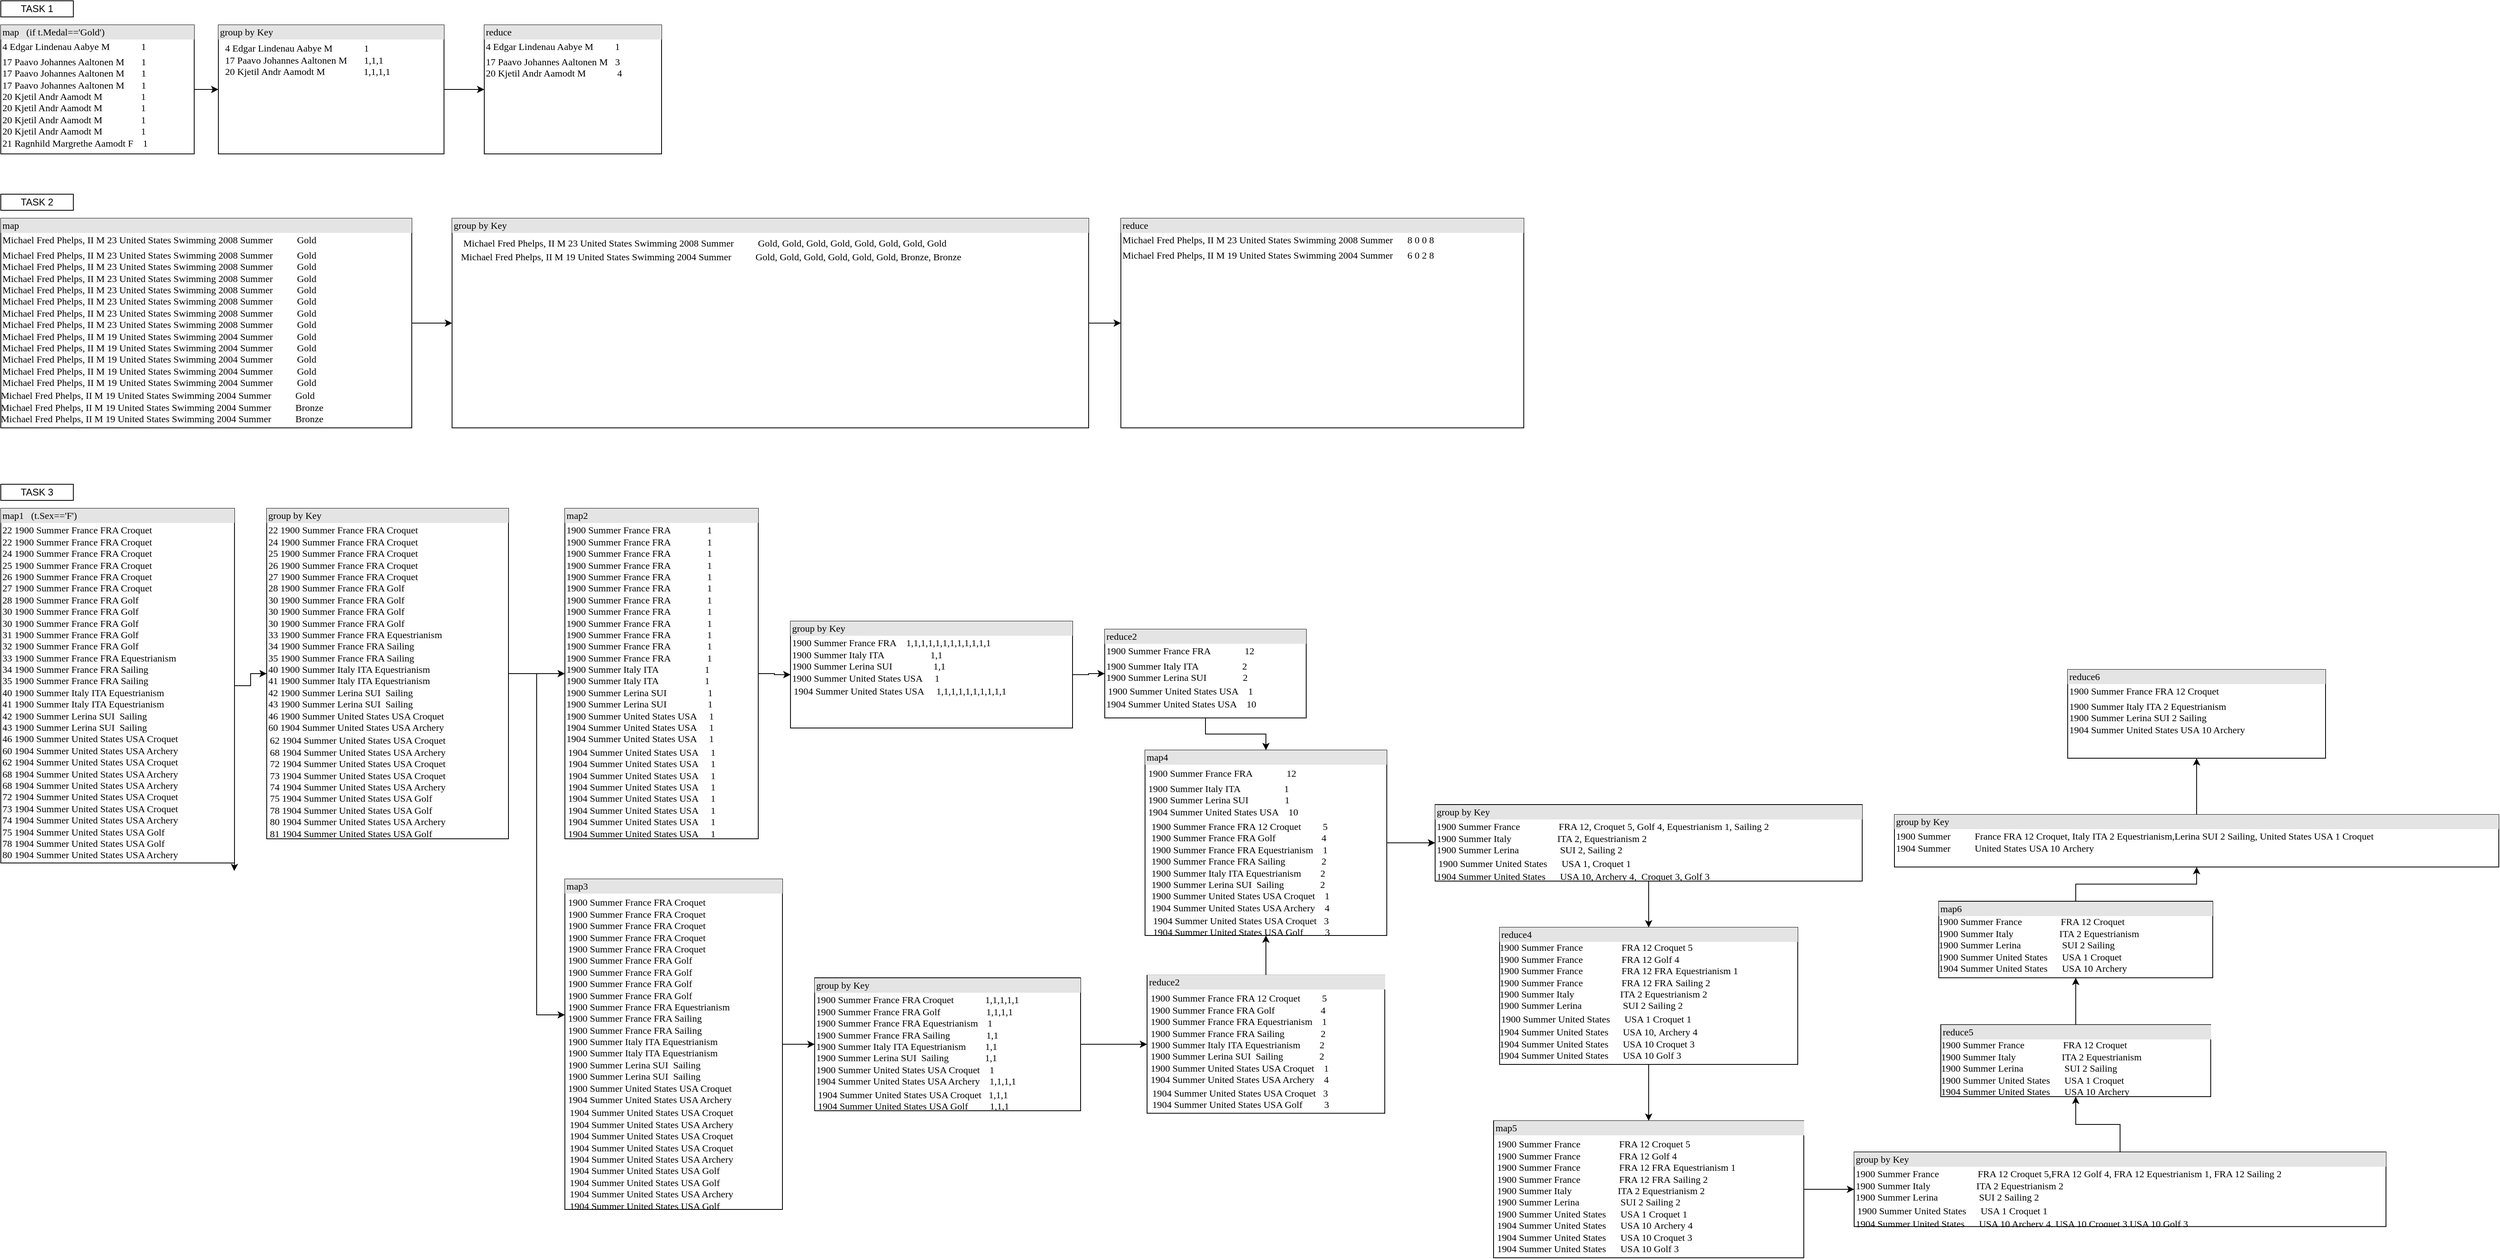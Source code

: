 <mxfile version="14.7.2" type="device"><diagram name="Page-1" id="2ca16b54-16f6-2749-3443-fa8db7711227"><mxGraphModel dx="1645" dy="760" grid="1" gridSize="10" guides="1" tooltips="1" connect="1" arrows="1" fold="1" page="1" pageScale="1" pageWidth="1100" pageHeight="850" background="none" math="0" shadow="0"><root><mxCell id="0"/><mxCell id="1" parent="0"/><mxCell id="JqgAwHYMH04-74WlqGFY-6" style="edgeStyle=orthogonalEdgeStyle;rounded=0;orthogonalLoop=1;jettySize=auto;html=1;exitX=1;exitY=0.5;exitDx=0;exitDy=0;entryX=0;entryY=0.5;entryDx=0;entryDy=0;" parent="1" source="2ed32ef02a7f4228-3" target="2ed32ef02a7f4228-8" edge="1"><mxGeometry relative="1" as="geometry"/></mxCell><mxCell id="2ed32ef02a7f4228-3" value="&lt;div style=&quot;box-sizing: border-box ; width: 100% ; background: #e4e4e4 ; padding: 2px&quot;&gt;map&amp;nbsp; &amp;nbsp;(if t.Medal=='Gold')&lt;/div&gt;&lt;table style=&quot;width: 100% ; font-size: 1em&quot; cellpadding=&quot;2&quot; cellspacing=&quot;0&quot;&gt;&lt;tbody&gt;&lt;tr&gt;&lt;td&gt;4 Edgar Lindenau Aabye M&amp;nbsp; &amp;nbsp; &amp;nbsp; &amp;nbsp; &amp;nbsp; &amp;nbsp; &amp;nbsp;1&lt;br&gt;&lt;/td&gt;&lt;td&gt;&lt;br&gt;&lt;/td&gt;&lt;/tr&gt;&lt;tr&gt;&lt;td&gt;17 Paavo Johannes Aaltonen M&amp;nbsp; &amp;nbsp; &amp;nbsp; &amp;nbsp;1&lt;br&gt;17 Paavo Johannes Aaltonen M&amp;nbsp; &amp;nbsp; &amp;nbsp; &amp;nbsp;1&lt;br&gt;17 Paavo Johannes Aaltonen M&amp;nbsp; &amp;nbsp; &amp;nbsp; &amp;nbsp;1&lt;br&gt;20 Kjetil Andr Aamodt M&amp;nbsp; &amp;nbsp; &amp;nbsp; &amp;nbsp; &amp;nbsp; &amp;nbsp; &amp;nbsp; &amp;nbsp; 1&lt;br&gt;20 Kjetil Andr Aamodt M&amp;nbsp; &amp;nbsp; &amp;nbsp; &amp;nbsp; &amp;nbsp; &amp;nbsp; &amp;nbsp; &amp;nbsp; 1&lt;br&gt;20 Kjetil Andr Aamodt M&amp;nbsp; &amp;nbsp; &amp;nbsp; &amp;nbsp; &amp;nbsp; &amp;nbsp; &amp;nbsp; &amp;nbsp; 1&lt;br&gt;20 Kjetil Andr Aamodt M&amp;nbsp; &amp;nbsp; &amp;nbsp; &amp;nbsp; &amp;nbsp; &amp;nbsp; &amp;nbsp; &amp;nbsp; 1&lt;br&gt;&lt;font style=&quot;font-family: &amp;#34;helvetica&amp;#34; ; font-size: 12px&quot;&gt;&lt;font face=&quot;verdana&quot; style=&quot;font-size: 12px&quot;&gt;&lt;span&gt;21 Ragnhild Margrethe Aamodt F&amp;nbsp; &amp;nbsp; 1&lt;/span&gt;&lt;/font&gt;&lt;br&gt;&lt;/font&gt;&lt;br&gt;&lt;br&gt;&lt;br&gt;&lt;br&gt;&lt;/td&gt;&lt;td&gt;&lt;br&gt;&lt;/td&gt;&lt;/tr&gt;&lt;/tbody&gt;&lt;/table&gt;" style="verticalAlign=top;align=left;overflow=fill;html=1;rounded=0;shadow=0;comic=0;labelBackgroundColor=none;strokeWidth=1;fontFamily=Verdana;fontSize=12" parent="1" vertex="1"><mxGeometry x="10" y="40" width="240" height="160" as="geometry"/></mxCell><mxCell id="JqgAwHYMH04-74WlqGFY-7" style="edgeStyle=orthogonalEdgeStyle;rounded=0;orthogonalLoop=1;jettySize=auto;html=1;exitX=1;exitY=0.5;exitDx=0;exitDy=0;entryX=0;entryY=0.5;entryDx=0;entryDy=0;" parent="1" source="2ed32ef02a7f4228-8" target="JqgAwHYMH04-74WlqGFY-5" edge="1"><mxGeometry relative="1" as="geometry"/></mxCell><mxCell id="2ed32ef02a7f4228-8" value="&lt;div style=&quot;box-sizing: border-box ; width: 100% ; background: #e4e4e4 ; padding: 2px&quot;&gt;group by Key&lt;/div&gt;&lt;table style=&quot;width: 100% ; font-size: 1em&quot; cellpadding=&quot;2&quot; cellspacing=&quot;0&quot;&gt;&lt;tbody&gt;&lt;tr&gt;&lt;td&gt;&lt;table cellpadding=&quot;2&quot; cellspacing=&quot;0&quot; style=&quot;font-size: 1em ; width: 240px&quot;&gt;&lt;tbody&gt;&lt;tr&gt;&lt;td&gt;&lt;/td&gt;&lt;td&gt;4 Edgar Lindenau Aabye M&amp;nbsp; &amp;nbsp; &amp;nbsp; &amp;nbsp; &amp;nbsp; &amp;nbsp; &amp;nbsp;1&lt;br&gt;17 Paavo Johannes Aaltonen M&amp;nbsp; &amp;nbsp; &amp;nbsp; &amp;nbsp;1,1,1&lt;br&gt;20 Kjetil Andr Aamodt M&amp;nbsp; &amp;nbsp; &amp;nbsp; &amp;nbsp; &amp;nbsp; &amp;nbsp; &amp;nbsp; &amp;nbsp; 1,1,1,1&lt;br&gt;&lt;br&gt;&lt;br&gt;&lt;/td&gt;&lt;td&gt;&lt;br&gt;&lt;/td&gt;&lt;/tr&gt;&lt;/tbody&gt;&lt;/table&gt;&lt;/td&gt;&lt;td&gt;&lt;br&gt;&lt;/td&gt;&lt;/tr&gt;&lt;tr&gt;&lt;td&gt;&lt;/td&gt;&lt;td&gt;&lt;/td&gt;&lt;/tr&gt;&lt;/tbody&gt;&lt;/table&gt;" style="verticalAlign=top;align=left;overflow=fill;html=1;rounded=0;shadow=0;comic=0;labelBackgroundColor=none;strokeWidth=1;fontFamily=Verdana;fontSize=12" parent="1" vertex="1"><mxGeometry x="280" y="40" width="280" height="160" as="geometry"/></mxCell><mxCell id="JqgAwHYMH04-74WlqGFY-4" style="edgeStyle=orthogonalEdgeStyle;rounded=0;orthogonalLoop=1;jettySize=auto;html=1;exitX=0.5;exitY=1;exitDx=0;exitDy=0;" parent="1" source="2ed32ef02a7f4228-8" target="2ed32ef02a7f4228-8" edge="1"><mxGeometry relative="1" as="geometry"/></mxCell><mxCell id="JqgAwHYMH04-74WlqGFY-5" value="&lt;div style=&quot;box-sizing: border-box ; width: 100% ; background: #e4e4e4 ; padding: 2px&quot;&gt;reduce&lt;/div&gt;&lt;table style=&quot;width: 100% ; font-size: 1em&quot; cellpadding=&quot;2&quot; cellspacing=&quot;0&quot;&gt;&lt;tbody&gt;&lt;tr&gt;&lt;td&gt;4 Edgar Lindenau Aabye M&amp;nbsp; &amp;nbsp; &amp;nbsp; &amp;nbsp; &amp;nbsp;1&lt;br&gt;&lt;/td&gt;&lt;td&gt;&lt;/td&gt;&lt;/tr&gt;&lt;tr&gt;&lt;td&gt;17 Paavo Johannes Aaltonen M&amp;nbsp; &amp;nbsp;3&lt;br&gt;20 Kjetil Andr Aamodt M&amp;nbsp; &amp;nbsp; &amp;nbsp; &amp;nbsp; &amp;nbsp; &amp;nbsp; &amp;nbsp;4&lt;br&gt;&lt;/td&gt;&lt;td&gt;&lt;br&gt;&lt;/td&gt;&lt;/tr&gt;&lt;/tbody&gt;&lt;/table&gt;" style="verticalAlign=top;align=left;overflow=fill;html=1;rounded=0;shadow=0;comic=0;labelBackgroundColor=none;strokeWidth=1;fontFamily=Verdana;fontSize=12" parent="1" vertex="1"><mxGeometry x="610" y="40" width="220" height="160" as="geometry"/></mxCell><mxCell id="JqgAwHYMH04-74WlqGFY-10" style="edgeStyle=orthogonalEdgeStyle;rounded=0;orthogonalLoop=1;jettySize=auto;html=1;exitX=0.5;exitY=1;exitDx=0;exitDy=0;" parent="1" source="2ed32ef02a7f4228-8" target="2ed32ef02a7f4228-8" edge="1"><mxGeometry relative="1" as="geometry"/></mxCell><mxCell id="JqgAwHYMH04-74WlqGFY-19" style="edgeStyle=orthogonalEdgeStyle;rounded=0;orthogonalLoop=1;jettySize=auto;html=1;exitX=1;exitY=0.5;exitDx=0;exitDy=0;entryX=0;entryY=0.5;entryDx=0;entryDy=0;" parent="1" source="JqgAwHYMH04-74WlqGFY-20" target="JqgAwHYMH04-74WlqGFY-22" edge="1"><mxGeometry relative="1" as="geometry"/></mxCell><mxCell id="JqgAwHYMH04-74WlqGFY-20" value="&lt;div style=&quot;box-sizing: border-box ; width: 100% ; background: #e4e4e4 ; padding: 2px&quot;&gt;map&lt;/div&gt;&lt;table style=&quot;width: 100% ; font-size: 1em&quot; cellpadding=&quot;2&quot; cellspacing=&quot;0&quot;&gt;&lt;tbody&gt;&lt;tr&gt;&lt;td&gt;Michael Fred Phelps, II M 23 United States Swimming 2008 Summer&amp;nbsp; &amp;nbsp; &amp;nbsp; &amp;nbsp; &amp;nbsp; Gold&lt;br&gt;&lt;/td&gt;&lt;td&gt;&lt;br&gt;&lt;/td&gt;&lt;/tr&gt;&lt;tr&gt;&lt;td&gt;Michael Fred Phelps, II M 23 United States Swimming 2008 Summer&amp;nbsp; &amp;nbsp; &amp;nbsp; &amp;nbsp; &amp;nbsp; Gold&lt;br&gt;Michael Fred Phelps, II M 23 United States Swimming 2008 Summer&amp;nbsp; &amp;nbsp; &amp;nbsp; &amp;nbsp; &amp;nbsp; Gold&lt;br&gt;Michael Fred Phelps, II M 23 United States Swimming 2008 Summer&amp;nbsp; &amp;nbsp; &amp;nbsp; &amp;nbsp; &amp;nbsp; Gold&lt;br&gt;Michael Fred Phelps, II M 23 United States Swimming 2008 Summer&amp;nbsp; &amp;nbsp; &amp;nbsp; &amp;nbsp; &amp;nbsp; Gold&lt;br&gt;Michael Fred Phelps, II M 23 United States Swimming 2008 Summer&amp;nbsp; &amp;nbsp; &amp;nbsp; &amp;nbsp; &amp;nbsp; Gold&lt;br&gt;Michael Fred Phelps, II M 23 United States Swimming 2008 Summer&amp;nbsp; &amp;nbsp; &amp;nbsp; &amp;nbsp; &amp;nbsp; Gold&lt;br&gt;Michael Fred Phelps, II M 23 United States Swimming 2008 Summer&amp;nbsp; &amp;nbsp; &amp;nbsp; &amp;nbsp; &amp;nbsp; Gold&lt;br&gt;Michael Fred Phelps, II M 19 United States Swimming 2004 Summer&amp;nbsp; &amp;nbsp; &amp;nbsp; &amp;nbsp; &amp;nbsp; Gold&lt;br&gt;Michael Fred Phelps, II M 19 United States Swimming 2004 Summer&amp;nbsp; &amp;nbsp; &amp;nbsp; &amp;nbsp; &amp;nbsp; Gold&lt;br&gt;Michael Fred Phelps, II M 19 United States Swimming 2004 Summer&amp;nbsp; &amp;nbsp; &amp;nbsp; &amp;nbsp; &amp;nbsp; Gold&lt;br&gt;Michael Fred Phelps, II M 19 United States Swimming 2004 Summer&amp;nbsp; &amp;nbsp; &amp;nbsp; &amp;nbsp; &amp;nbsp; Gold&lt;br&gt;Michael Fred Phelps, II M 19 United States Swimming 2004 Summer&amp;nbsp; &amp;nbsp; &amp;nbsp; &amp;nbsp; &amp;nbsp; Gold&lt;br&gt;&lt;/td&gt;&lt;td&gt;&lt;br&gt;&lt;/td&gt;&lt;/tr&gt;&lt;/tbody&gt;&lt;/table&gt;Michael Fred Phelps, II M 19 United States Swimming 2004 Summer&amp;nbsp; &amp;nbsp; &amp;nbsp; &amp;nbsp; &amp;nbsp; Gold&lt;br&gt;Michael Fred Phelps, II M 19 United States Swimming 2004 Summer&amp;nbsp; &amp;nbsp; &amp;nbsp; &amp;nbsp; &amp;nbsp; Bronze&lt;br&gt;Michael Fred Phelps, II M 19 United States Swimming 2004 Summer&amp;nbsp; &amp;nbsp; &amp;nbsp; &amp;nbsp; &amp;nbsp; Bronze" style="verticalAlign=top;align=left;overflow=fill;html=1;rounded=0;shadow=0;comic=0;labelBackgroundColor=none;strokeWidth=1;fontFamily=Verdana;fontSize=12" parent="1" vertex="1"><mxGeometry x="10" y="280" width="510" height="260" as="geometry"/></mxCell><mxCell id="JqgAwHYMH04-74WlqGFY-21" style="edgeStyle=orthogonalEdgeStyle;rounded=0;orthogonalLoop=1;jettySize=auto;html=1;exitX=1;exitY=0.5;exitDx=0;exitDy=0;entryX=0;entryY=0.5;entryDx=0;entryDy=0;" parent="1" source="JqgAwHYMH04-74WlqGFY-22" target="JqgAwHYMH04-74WlqGFY-24" edge="1"><mxGeometry relative="1" as="geometry"/></mxCell><mxCell id="JqgAwHYMH04-74WlqGFY-22" value="&lt;div style=&quot;box-sizing: border-box ; width: 100% ; background: #e4e4e4 ; padding: 2px&quot;&gt;group by Key&lt;/div&gt;&lt;table style=&quot;width: 100% ; font-size: 1em&quot; cellpadding=&quot;2&quot; cellspacing=&quot;0&quot;&gt;&lt;tbody&gt;&lt;tr&gt;&lt;td&gt;&lt;table cellpadding=&quot;2&quot; cellspacing=&quot;0&quot; style=&quot;font-size: 1em ; width: 240px&quot;&gt;&lt;tbody&gt;&lt;tr&gt;&lt;td&gt;&lt;/td&gt;&lt;td&gt;&lt;table cellpadding=&quot;2&quot; cellspacing=&quot;0&quot; style=&quot;font-size: 1em ; width: 511px&quot;&gt;&lt;tbody&gt;&lt;tr&gt;&lt;td&gt;&lt;/td&gt;&lt;td&gt;Michael Fred Phelps, II M 23 United States Swimming 2008 Summer&amp;nbsp; &amp;nbsp; &amp;nbsp; &amp;nbsp; &amp;nbsp; Gold,&amp;nbsp;Gold, Gold, Gold, Gold, Gold, Gold, Gold&lt;br&gt;&lt;/td&gt;&lt;td&gt;&lt;/td&gt;&lt;/tr&gt;&lt;/tbody&gt;&lt;/table&gt;&amp;nbsp;Michael Fred Phelps, II M 19 United States Swimming 2004 Summer&amp;nbsp; &amp;nbsp; &amp;nbsp; &amp;nbsp; &amp;nbsp; Gold, Gold, Gold, Gold, Gold, Gold, Bronze, Bronze&lt;br&gt;&lt;br&gt;&lt;br&gt;&lt;br&gt;&lt;/td&gt;&lt;td&gt;&lt;br&gt;&lt;/td&gt;&lt;/tr&gt;&lt;/tbody&gt;&lt;/table&gt;&lt;/td&gt;&lt;td&gt;&lt;br&gt;&lt;/td&gt;&lt;/tr&gt;&lt;tr&gt;&lt;td&gt;&lt;/td&gt;&lt;td&gt;&lt;/td&gt;&lt;/tr&gt;&lt;/tbody&gt;&lt;/table&gt;" style="verticalAlign=top;align=left;overflow=fill;html=1;rounded=0;shadow=0;comic=0;labelBackgroundColor=none;strokeWidth=1;fontFamily=Verdana;fontSize=12" parent="1" vertex="1"><mxGeometry x="570" y="280" width="790" height="260" as="geometry"/></mxCell><mxCell id="JqgAwHYMH04-74WlqGFY-23" style="edgeStyle=orthogonalEdgeStyle;rounded=0;orthogonalLoop=1;jettySize=auto;html=1;exitX=0.5;exitY=1;exitDx=0;exitDy=0;" parent="1" source="JqgAwHYMH04-74WlqGFY-22" target="JqgAwHYMH04-74WlqGFY-22" edge="1"><mxGeometry relative="1" as="geometry"/></mxCell><mxCell id="JqgAwHYMH04-74WlqGFY-24" value="&lt;div style=&quot;box-sizing: border-box ; width: 100% ; background: #e4e4e4 ; padding: 2px&quot;&gt;reduce&lt;/div&gt;&lt;table style=&quot;width: 100% ; font-size: 1em&quot; cellpadding=&quot;2&quot; cellspacing=&quot;0&quot;&gt;&lt;tbody&gt;&lt;tr&gt;&lt;td&gt;Michael Fred Phelps, II M 23 United States Swimming 2008 Summer&amp;nbsp; &amp;nbsp; &amp;nbsp; 8 0 0 8&lt;br&gt;&lt;/td&gt;&lt;td&gt;&lt;/td&gt;&lt;/tr&gt;&lt;tr&gt;&lt;td&gt;Michael Fred Phelps, II M 19 United States Swimming 2004 Summer&amp;nbsp; &amp;nbsp; &amp;nbsp; 6 0 2 8&lt;br&gt;&lt;br&gt;&lt;/td&gt;&lt;td&gt;&lt;br&gt;&lt;/td&gt;&lt;/tr&gt;&lt;/tbody&gt;&lt;/table&gt;" style="verticalAlign=top;align=left;overflow=fill;html=1;rounded=0;shadow=0;comic=0;labelBackgroundColor=none;strokeWidth=1;fontFamily=Verdana;fontSize=12" parent="1" vertex="1"><mxGeometry x="1400" y="280" width="500" height="260" as="geometry"/></mxCell><mxCell id="JqgAwHYMH04-74WlqGFY-25" style="edgeStyle=orthogonalEdgeStyle;rounded=0;orthogonalLoop=1;jettySize=auto;html=1;exitX=0.5;exitY=1;exitDx=0;exitDy=0;" parent="1" source="JqgAwHYMH04-74WlqGFY-22" target="JqgAwHYMH04-74WlqGFY-22" edge="1"><mxGeometry relative="1" as="geometry"/></mxCell><mxCell id="X4ydTjIBPYBieU2bC2GN-3" value="" style="edgeStyle=orthogonalEdgeStyle;rounded=0;orthogonalLoop=1;jettySize=auto;html=1;" edge="1" parent="1" source="JqgAwHYMH04-74WlqGFY-34" target="X4ydTjIBPYBieU2bC2GN-1"><mxGeometry relative="1" as="geometry"/></mxCell><mxCell id="X4ydTjIBPYBieU2bC2GN-44" style="edgeStyle=orthogonalEdgeStyle;rounded=0;orthogonalLoop=1;jettySize=auto;html=1;exitX=1;exitY=1;exitDx=0;exitDy=0;" edge="1" parent="1" source="JqgAwHYMH04-74WlqGFY-34"><mxGeometry relative="1" as="geometry"><mxPoint x="299.706" y="1090" as="targetPoint"/></mxGeometry></mxCell><mxCell id="JqgAwHYMH04-74WlqGFY-34" value="&lt;div style=&quot;box-sizing: border-box ; width: 100% ; background: #e4e4e4 ; padding: 2px&quot;&gt;map1&amp;nbsp; &amp;nbsp;(t.Sex=='F')&lt;/div&gt;&lt;table style=&quot;width: 100% ; font-size: 1em&quot; cellpadding=&quot;2&quot; cellspacing=&quot;0&quot;&gt;&lt;tbody&gt;&lt;tr&gt;&lt;td&gt;22 1900 Summer France FRA Croquet&lt;br&gt;22 1900 Summer France FRA Croquet&lt;br&gt;24 1900 Summer France FRA Croquet&lt;br&gt;25 1900 Summer France FRA Croquet&lt;br&gt;26 1900 Summer France FRA Croquet&lt;br&gt;27 1900 Summer France FRA Croquet&lt;br&gt;28 1900 Summer France FRA Golf&lt;br&gt;30 1900 Summer France FRA Golf&lt;br&gt;30 1900 Summer France FRA Golf&lt;br&gt;31 1900 Summer France FRA Golf&lt;br&gt;32 1900 Summer France FRA Golf&lt;br&gt;33 1900 Summer France FRA Equestrianism&lt;br&gt;34 1900 Summer France FRA Sailing&lt;br&gt;35 1900 Summer France FRA Sailing&lt;br&gt;40 1900 Summer Italy ITA Equestrianism&lt;br&gt;41 1900 Summer Italy ITA Equestrianism&lt;br&gt;42 1900 Summer Lerina SUI&amp;nbsp; Sailing&lt;br&gt;43 1900 Summer Lerina SUI&amp;nbsp; Sailing&lt;br&gt;46 1900 Summer United States USA Croquet&lt;br&gt;60 1904 Summer United States USA Archery&lt;br&gt;62 1904 Summer United States USA Croquet&lt;br&gt;68 1904 Summer United States USA Archery&lt;br&gt;68 1904 Summer United States USA Archery&lt;br&gt;72 1904 Summer United States USA Croquet&lt;br&gt;73 1904 Summer United States USA Croquet&lt;br&gt;74 1904 Summer United States USA Archery&lt;br&gt;75 1904 Summer United States USA Golf&lt;br&gt;78 1904 Summer United States USA Golf&lt;br&gt;80 1904 Summer United States USA Archery&lt;br&gt;81 1904 Summer United States USA Golf&lt;br&gt;&lt;/td&gt;&lt;td&gt;&lt;/td&gt;&lt;/tr&gt;&lt;/tbody&gt;&lt;/table&gt;" style="verticalAlign=top;align=left;overflow=fill;html=1;rounded=0;shadow=0;comic=0;labelBackgroundColor=none;strokeWidth=1;fontFamily=Verdana;fontSize=12" parent="1" vertex="1"><mxGeometry x="10" y="640" width="290" height="440" as="geometry"/></mxCell><mxCell id="JqgAwHYMH04-74WlqGFY-38" value="&lt;div style=&quot;box-sizing: border-box ; width: 100% ; background: #e4e4e4 ; padding: 2px&quot;&gt;reduce6&lt;/div&gt;&lt;table style=&quot;width: 100% ; font-size: 1em&quot; cellpadding=&quot;2&quot; cellspacing=&quot;0&quot;&gt;&lt;tbody&gt;&lt;tr&gt;&lt;td&gt;1900 Summer France FRA 12 Croquet&lt;br&gt;&lt;/td&gt;&lt;td&gt;&lt;/td&gt;&lt;/tr&gt;&lt;tr&gt;&lt;td&gt;1900 Summer Italy ITA 2 Equestrianism&lt;br&gt;1900 Summer Lerina SUI 2 Sailing&lt;br&gt;1904 Summer United States USA 10 Archery&lt;/td&gt;&lt;td&gt;&lt;/td&gt;&lt;/tr&gt;&lt;/tbody&gt;&lt;/table&gt;" style="verticalAlign=top;align=left;overflow=fill;html=1;rounded=0;shadow=0;comic=0;labelBackgroundColor=none;strokeWidth=1;fontFamily=Verdana;fontSize=12" parent="1" vertex="1"><mxGeometry x="2575" y="840" width="320" height="110" as="geometry"/></mxCell><mxCell id="JqgAwHYMH04-74WlqGFY-41" value="TASK 2" style="rounded=0;whiteSpace=wrap;html=1;" parent="1" vertex="1"><mxGeometry x="10" y="250" width="90" height="20" as="geometry"/></mxCell><mxCell id="JqgAwHYMH04-74WlqGFY-42" value="TASK 1" style="rounded=0;whiteSpace=wrap;html=1;labelBackgroundColor=#ffffff;" parent="1" vertex="1"><mxGeometry x="10" y="10" width="90" height="20" as="geometry"/></mxCell><mxCell id="JqgAwHYMH04-74WlqGFY-44" value="TASK 3" style="rounded=0;whiteSpace=wrap;html=1;" parent="1" vertex="1"><mxGeometry x="10" y="610" width="90" height="20" as="geometry"/></mxCell><mxCell id="X4ydTjIBPYBieU2bC2GN-9" style="edgeStyle=orthogonalEdgeStyle;rounded=0;orthogonalLoop=1;jettySize=auto;html=1;exitX=1;exitY=0.5;exitDx=0;exitDy=0;" edge="1" parent="1" source="X4ydTjIBPYBieU2bC2GN-1" target="X4ydTjIBPYBieU2bC2GN-4"><mxGeometry relative="1" as="geometry"/></mxCell><mxCell id="X4ydTjIBPYBieU2bC2GN-15" style="edgeStyle=orthogonalEdgeStyle;rounded=0;orthogonalLoop=1;jettySize=auto;html=1;entryX=0;entryY=0.411;entryDx=0;entryDy=0;entryPerimeter=0;" edge="1" parent="1" source="X4ydTjIBPYBieU2bC2GN-1" target="X4ydTjIBPYBieU2bC2GN-14"><mxGeometry relative="1" as="geometry"/></mxCell><mxCell id="X4ydTjIBPYBieU2bC2GN-1" value="&lt;div style=&quot;box-sizing: border-box ; width: 100% ; background: #e4e4e4 ; padding: 2px&quot;&gt;group by Key&lt;/div&gt;&lt;table style=&quot;width: 100% ; font-size: 1em&quot; cellpadding=&quot;2&quot; cellspacing=&quot;0&quot;&gt;&lt;tbody&gt;&lt;tr&gt;&lt;td&gt;22 1900 Summer France FRA Croquet&lt;br&gt;24 1900 Summer France FRA Croquet&lt;br&gt;25 1900 Summer France FRA Croquet&lt;br&gt;26 1900 Summer France FRA Croquet&lt;br&gt;27 1900 Summer France FRA Croquet&lt;br&gt;28 1900 Summer France FRA Golf&lt;br&gt;30 1900 Summer France FRA Golf&lt;br&gt;30 1900 Summer France FRA Golf&lt;br&gt;30 1900 Summer France FRA Golf&lt;br&gt;33 1900 Summer France FRA Equestrianism&lt;br&gt;34 1900 Summer France FRA Sailing&lt;br&gt;35 1900 Summer France FRA Sailing&lt;br&gt;40 1900 Summer Italy ITA Equestrianism&lt;br&gt;41 1900 Summer Italy ITA Equestrianism&lt;br&gt;42 1900 Summer Lerina SUI&amp;nbsp; Sailing&lt;br&gt;43 1900 Summer Lerina SUI&amp;nbsp; Sailing&lt;br&gt;46 1900 Summer United States USA Croquet&lt;br&gt;60 1904 Summer United States USA Archery&lt;br&gt;&lt;table cellpadding=&quot;2&quot; cellspacing=&quot;0&quot; style=&quot;font-size: 1em ; width: 280px&quot;&gt;&lt;tbody&gt;&lt;tr&gt;&lt;td&gt;62 1904 Summer United States USA Croquet&lt;br&gt;68 1904 Summer United States USA Archery&lt;br&gt;72 1904 Summer United States USA Croquet&lt;br&gt;73 1904 Summer United States USA Croquet&lt;br&gt;74 1904 Summer United States USA Archery&lt;br&gt;75 1904 Summer United States USA Golf&lt;br&gt;78 1904 Summer United States USA Golf&lt;br&gt;80 1904 Summer United States USA Archery&lt;br&gt;81 1904 Summer United States USA Golf&lt;br&gt;&lt;/td&gt;&lt;/tr&gt;&lt;/tbody&gt;&lt;/table&gt;&lt;/td&gt;&lt;td&gt;&lt;/td&gt;&lt;/tr&gt;&lt;/tbody&gt;&lt;/table&gt;" style="verticalAlign=top;align=left;overflow=fill;html=1;rounded=0;shadow=0;comic=0;labelBackgroundColor=none;strokeWidth=1;fontFamily=Verdana;fontSize=12" vertex="1" parent="1"><mxGeometry x="340" y="640" width="300" height="410" as="geometry"/></mxCell><mxCell id="X4ydTjIBPYBieU2bC2GN-11" value="" style="edgeStyle=orthogonalEdgeStyle;rounded=0;orthogonalLoop=1;jettySize=auto;html=1;" edge="1" parent="1" source="X4ydTjIBPYBieU2bC2GN-4" target="X4ydTjIBPYBieU2bC2GN-7"><mxGeometry relative="1" as="geometry"/></mxCell><mxCell id="X4ydTjIBPYBieU2bC2GN-4" value="&lt;div style=&quot;box-sizing: border-box ; width: 100% ; background: #e4e4e4 ; padding: 2px&quot;&gt;map2&lt;/div&gt;&lt;table style=&quot;width: 100% ; font-size: 1em&quot; cellpadding=&quot;2&quot; cellspacing=&quot;0&quot;&gt;&lt;tbody&gt;&lt;tr&gt;&lt;td&gt;1900 Summer France FRA&amp;nbsp; &amp;nbsp; &amp;nbsp; &amp;nbsp; &amp;nbsp; &amp;nbsp; &amp;nbsp; &amp;nbsp;1&lt;br&gt;1900 Summer France FRA&amp;nbsp; &amp;nbsp; &amp;nbsp; &amp;nbsp; &amp;nbsp; &amp;nbsp; &amp;nbsp; &amp;nbsp;1&lt;br&gt;1900 Summer France FRA&amp;nbsp; &amp;nbsp; &amp;nbsp; &amp;nbsp; &amp;nbsp; &amp;nbsp; &amp;nbsp; &amp;nbsp;1&lt;br&gt;1900 Summer France FRA&amp;nbsp; &amp;nbsp; &amp;nbsp; &amp;nbsp; &amp;nbsp; &amp;nbsp; &amp;nbsp; &amp;nbsp;1&lt;br&gt;1900 Summer France FRA&amp;nbsp; &amp;nbsp; &amp;nbsp; &amp;nbsp; &amp;nbsp; &amp;nbsp; &amp;nbsp; &amp;nbsp;1&lt;br&gt;1900 Summer France FRA&amp;nbsp; &amp;nbsp; &amp;nbsp; &amp;nbsp; &amp;nbsp; &amp;nbsp; &amp;nbsp; &amp;nbsp;1&lt;br&gt;1900 Summer France FRA&amp;nbsp; &amp;nbsp; &amp;nbsp; &amp;nbsp; &amp;nbsp; &amp;nbsp; &amp;nbsp; &amp;nbsp;1&lt;br&gt;1900 Summer France FRA&amp;nbsp; &amp;nbsp; &amp;nbsp; &amp;nbsp; &amp;nbsp; &amp;nbsp; &amp;nbsp; &amp;nbsp;1&lt;br&gt;1900 Summer France FRA&amp;nbsp; &amp;nbsp; &amp;nbsp; &amp;nbsp; &amp;nbsp; &amp;nbsp; &amp;nbsp; &amp;nbsp;1&lt;br&gt;1900 Summer France FRA&amp;nbsp; &amp;nbsp; &amp;nbsp; &amp;nbsp; &amp;nbsp; &amp;nbsp; &amp;nbsp; &amp;nbsp;1&lt;br&gt;1900 Summer France FRA&amp;nbsp; &amp;nbsp; &amp;nbsp; &amp;nbsp; &amp;nbsp; &amp;nbsp; &amp;nbsp; &amp;nbsp;1&lt;br&gt;1900 Summer France FRA&amp;nbsp; &amp;nbsp; &amp;nbsp; &amp;nbsp; &amp;nbsp; &amp;nbsp; &amp;nbsp; &amp;nbsp;1&lt;br&gt;1900 Summer Italy ITA&amp;nbsp; &amp;nbsp; &amp;nbsp; &amp;nbsp; &amp;nbsp; &amp;nbsp; &amp;nbsp; &amp;nbsp; &amp;nbsp; &amp;nbsp;1&lt;br&gt;1900 Summer Italy ITA&amp;nbsp; &amp;nbsp; &amp;nbsp; &amp;nbsp; &amp;nbsp; &amp;nbsp; &amp;nbsp; &amp;nbsp; &amp;nbsp; &amp;nbsp;1&lt;br&gt;1900 Summer Lerina SUI&amp;nbsp; &amp;nbsp; &amp;nbsp; &amp;nbsp; &amp;nbsp; &amp;nbsp; &amp;nbsp; &amp;nbsp; &amp;nbsp;1&lt;br&gt;1900 Summer Lerina SUI&amp;nbsp; &amp;nbsp; &amp;nbsp; &amp;nbsp; &amp;nbsp; &amp;nbsp; &amp;nbsp; &amp;nbsp; &amp;nbsp;1&lt;br&gt;1900 Summer United States USA&amp;nbsp; &amp;nbsp; &amp;nbsp;1&lt;br&gt;1904 Summer United States USA&amp;nbsp; &amp;nbsp; &amp;nbsp;1&lt;br&gt;1904 Summer United States USA&amp;nbsp; &amp;nbsp; &amp;nbsp;1&lt;br&gt;&lt;table cellpadding=&quot;2&quot; cellspacing=&quot;0&quot; style=&quot;font-size: 1em ; width: 280px&quot;&gt;&lt;tbody&gt;&lt;tr&gt;&lt;td&gt;1904 Summer United States USA&amp;nbsp; &amp;nbsp; &amp;nbsp;1&lt;br&gt;1904 Summer United States USA&amp;nbsp; &amp;nbsp; &amp;nbsp;1&lt;br&gt;1904 Summer United States USA&amp;nbsp; &amp;nbsp; &amp;nbsp;1&lt;br&gt;1904 Summer United States USA&amp;nbsp; &amp;nbsp; &amp;nbsp;1&lt;br&gt;1904 Summer United States USA&amp;nbsp; &amp;nbsp; &amp;nbsp;1&lt;br&gt;1904 Summer United States USA&amp;nbsp; &amp;nbsp; &amp;nbsp;1&lt;br&gt;1904 Summer United States USA&amp;nbsp; &amp;nbsp; &amp;nbsp;1&lt;br&gt;1904 Summer United States USA&amp;nbsp; &amp;nbsp; &amp;nbsp;1&lt;br&gt;&lt;/td&gt;&lt;/tr&gt;&lt;/tbody&gt;&lt;/table&gt;&lt;/td&gt;&lt;td&gt;&lt;/td&gt;&lt;/tr&gt;&lt;/tbody&gt;&lt;/table&gt;" style="verticalAlign=top;align=left;overflow=fill;html=1;rounded=0;shadow=0;comic=0;labelBackgroundColor=none;strokeWidth=1;fontFamily=Verdana;fontSize=12" vertex="1" parent="1"><mxGeometry x="710" y="640" width="240" height="410" as="geometry"/></mxCell><mxCell id="X4ydTjIBPYBieU2bC2GN-13" value="" style="edgeStyle=orthogonalEdgeStyle;rounded=0;orthogonalLoop=1;jettySize=auto;html=1;" edge="1" parent="1" source="X4ydTjIBPYBieU2bC2GN-7" target="X4ydTjIBPYBieU2bC2GN-12"><mxGeometry relative="1" as="geometry"/></mxCell><mxCell id="X4ydTjIBPYBieU2bC2GN-7" value="&lt;div style=&quot;box-sizing: border-box ; width: 100% ; background: #e4e4e4 ; padding: 2px&quot;&gt;group by Key&lt;/div&gt;&lt;table style=&quot;width: 100% ; font-size: 1em&quot; cellpadding=&quot;2&quot; cellspacing=&quot;0&quot;&gt;&lt;tbody&gt;&lt;tr&gt;&lt;td&gt;1900 Summer France FRA&amp;nbsp; &amp;nbsp; 1,1,1,1,1,1,1,1,1,1,1,1&lt;br&gt;1900 Summer Italy ITA&amp;nbsp; &amp;nbsp; &amp;nbsp; &amp;nbsp; &amp;nbsp; &amp;nbsp; &amp;nbsp; &amp;nbsp; &amp;nbsp; &amp;nbsp;1,1&lt;br&gt;1900 Summer Lerina SUI&amp;nbsp; &amp;nbsp; &amp;nbsp; &amp;nbsp; &amp;nbsp; &amp;nbsp; &amp;nbsp; &amp;nbsp; &amp;nbsp;1,1&lt;br&gt;1900 Summer United States USA&amp;nbsp; &amp;nbsp; &amp;nbsp;1&lt;br&gt;&lt;table cellpadding=&quot;2&quot; cellspacing=&quot;0&quot; style=&quot;font-size: 1em ; width: 280px&quot;&gt;&lt;tbody&gt;&lt;tr&gt;&lt;td&gt;1904 Summer United States USA&amp;nbsp; &amp;nbsp; &amp;nbsp;1,1,1,1,1,1,1,1,1,1&lt;br&gt;&lt;/td&gt;&lt;/tr&gt;&lt;/tbody&gt;&lt;/table&gt;&lt;/td&gt;&lt;td&gt;&lt;/td&gt;&lt;/tr&gt;&lt;/tbody&gt;&lt;/table&gt;" style="verticalAlign=top;align=left;overflow=fill;html=1;rounded=0;shadow=0;comic=0;labelBackgroundColor=none;strokeWidth=1;fontFamily=Verdana;fontSize=12" vertex="1" parent="1"><mxGeometry x="990" y="780" width="350" height="132.5" as="geometry"/></mxCell><mxCell id="X4ydTjIBPYBieU2bC2GN-21" value="" style="edgeStyle=orthogonalEdgeStyle;rounded=0;orthogonalLoop=1;jettySize=auto;html=1;" edge="1" parent="1" source="X4ydTjIBPYBieU2bC2GN-12" target="X4ydTjIBPYBieU2bC2GN-20"><mxGeometry relative="1" as="geometry"/></mxCell><mxCell id="X4ydTjIBPYBieU2bC2GN-12" value="&lt;div style=&quot;box-sizing: border-box ; width: 100% ; background: #e4e4e4 ; padding: 2px&quot;&gt;reduce2&lt;/div&gt;&lt;table style=&quot;width: 100% ; font-size: 1em&quot; cellpadding=&quot;2&quot; cellspacing=&quot;0&quot;&gt;&lt;tbody&gt;&lt;tr&gt;&lt;td&gt;1900 Summer France FRA&amp;nbsp; &amp;nbsp; &amp;nbsp; &amp;nbsp; &amp;nbsp; &amp;nbsp; &amp;nbsp; 12&lt;br&gt;&lt;/td&gt;&lt;td&gt;&lt;/td&gt;&lt;/tr&gt;&lt;tr&gt;&lt;td&gt;1900 Summer Italy ITA&amp;nbsp; &amp;nbsp; &amp;nbsp; &amp;nbsp; &amp;nbsp; &amp;nbsp; &amp;nbsp; &amp;nbsp; &amp;nbsp; 2&lt;br&gt;1900 Summer Lerina SUI&amp;nbsp; &amp;nbsp; &amp;nbsp; &amp;nbsp; &amp;nbsp; &amp;nbsp; &amp;nbsp; &amp;nbsp;2&lt;br&gt;&lt;table cellpadding=&quot;2&quot; cellspacing=&quot;0&quot; style=&quot;font-size: 1em ; width: 250px&quot;&gt;&lt;tbody&gt;&lt;tr&gt;&lt;td&gt;1900 Summer United States USA&amp;nbsp; &amp;nbsp; 1&lt;br&gt;&lt;/td&gt;&lt;/tr&gt;&lt;/tbody&gt;&lt;/table&gt;1904 Summer United States USA&amp;nbsp; &amp;nbsp; 10&lt;/td&gt;&lt;td&gt;&lt;/td&gt;&lt;/tr&gt;&lt;/tbody&gt;&lt;/table&gt;" style="verticalAlign=top;align=left;overflow=fill;html=1;rounded=0;shadow=0;comic=0;labelBackgroundColor=none;strokeWidth=1;fontFamily=Verdana;fontSize=12" vertex="1" parent="1"><mxGeometry x="1380" y="790" width="250" height="110" as="geometry"/></mxCell><mxCell id="X4ydTjIBPYBieU2bC2GN-17" value="" style="edgeStyle=orthogonalEdgeStyle;rounded=0;orthogonalLoop=1;jettySize=auto;html=1;" edge="1" parent="1" source="X4ydTjIBPYBieU2bC2GN-14" target="X4ydTjIBPYBieU2bC2GN-16"><mxGeometry relative="1" as="geometry"/></mxCell><mxCell id="X4ydTjIBPYBieU2bC2GN-14" value="&lt;div style=&quot;box-sizing: border-box ; width: 100% ; background: #e4e4e4 ; padding: 2px&quot;&gt;map3&lt;/div&gt;&lt;table style=&quot;width: 100% ; font-size: 1em&quot; cellpadding=&quot;2&quot; cellspacing=&quot;0&quot;&gt;&lt;tbody&gt;&lt;tr&gt;&lt;td&gt;&lt;table cellpadding=&quot;2&quot; cellspacing=&quot;0&quot; style=&quot;font-size: 1em ; width: 300px&quot;&gt;&lt;tbody&gt;&lt;tr&gt;&lt;td&gt;1900 Summer France FRA Croquet&lt;br&gt;1900 Summer France FRA Croquet&lt;br&gt;1900 Summer France FRA Croquet&lt;br&gt;1900 Summer France FRA Croquet&lt;br&gt;1900 Summer France FRA Croquet&lt;br&gt;1900 Summer France FRA Golf&lt;br&gt;1900 Summer France FRA Golf&lt;br&gt;1900 Summer France FRA Golf&lt;br&gt;1900 Summer France FRA Golf&lt;br&gt;1900 Summer France FRA Equestrianism&lt;br&gt;1900 Summer France FRA Sailing&lt;br&gt;1900 Summer France FRA Sailing&lt;br&gt;1900 Summer Italy ITA Equestrianism&lt;br&gt;1900 Summer Italy ITA Equestrianism&lt;br&gt;1900 Summer Lerina SUI&amp;nbsp; Sailing&lt;br&gt;1900 Summer Lerina SUI&amp;nbsp; Sailing&lt;br&gt;1900 Summer United States USA Croquet&lt;br&gt;1904 Summer United States USA Archery&lt;br&gt;&lt;table cellpadding=&quot;2&quot; cellspacing=&quot;0&quot; style=&quot;font-size: 1em ; width: 280px&quot;&gt;&lt;tbody&gt;&lt;tr&gt;&lt;td&gt;1904 Summer United States USA Croquet&lt;br&gt;1904 Summer United States USA Archery&lt;br&gt;1904 Summer United States USA Croquet&lt;br&gt;1904 Summer United States USA Croquet&lt;br&gt;1904 Summer United States USA Archery&lt;br&gt;1904 Summer United States USA Golf&lt;br&gt;1904 Summer United States USA Golf&lt;br&gt;1904 Summer United States USA Archery&lt;br&gt;1904 Summer United States USA Golf&lt;br&gt;&lt;br&gt;&lt;/td&gt;&lt;/tr&gt;&lt;/tbody&gt;&lt;/table&gt;&lt;/td&gt;&lt;/tr&gt;&lt;/tbody&gt;&lt;/table&gt;&lt;table cellpadding=&quot;2&quot; cellspacing=&quot;0&quot; style=&quot;font-size: 1em ; width: 280px&quot;&gt;&lt;tbody&gt;&lt;/tbody&gt;&lt;/table&gt;&lt;/td&gt;&lt;td&gt;&lt;/td&gt;&lt;/tr&gt;&lt;/tbody&gt;&lt;/table&gt;" style="verticalAlign=top;align=left;overflow=fill;html=1;rounded=0;shadow=0;comic=0;labelBackgroundColor=none;strokeWidth=1;fontFamily=Verdana;fontSize=12" vertex="1" parent="1"><mxGeometry x="710" y="1100" width="270" height="410" as="geometry"/></mxCell><mxCell id="X4ydTjIBPYBieU2bC2GN-19" value="" style="edgeStyle=orthogonalEdgeStyle;rounded=0;orthogonalLoop=1;jettySize=auto;html=1;" edge="1" parent="1" source="X4ydTjIBPYBieU2bC2GN-16" target="X4ydTjIBPYBieU2bC2GN-18"><mxGeometry relative="1" as="geometry"/></mxCell><mxCell id="X4ydTjIBPYBieU2bC2GN-16" value="&lt;div style=&quot;box-sizing: border-box ; width: 100% ; background: #e4e4e4 ; padding: 2px&quot;&gt;group by Key&lt;/div&gt;&lt;table style=&quot;width: 100% ; font-size: 1em&quot; cellpadding=&quot;2&quot; cellspacing=&quot;0&quot;&gt;&lt;tbody&gt;&lt;tr&gt;&lt;td&gt;1900 Summer France FRA Croquet&amp;nbsp; &amp;nbsp; &amp;nbsp; &amp;nbsp; &amp;nbsp; &amp;nbsp; &amp;nbsp;1,1,1,1,1&lt;br&gt;1900 Summer France FRA Golf&amp;nbsp; &amp;nbsp; &amp;nbsp; &amp;nbsp; &amp;nbsp; &amp;nbsp; &amp;nbsp; &amp;nbsp; &amp;nbsp; &amp;nbsp;1,1,1,1&lt;br&gt;1900 Summer France FRA Equestrianism&amp;nbsp; &amp;nbsp; 1&lt;br&gt;1900 Summer France FRA Sailing&amp;nbsp; &amp;nbsp; &amp;nbsp; &amp;nbsp; &amp;nbsp; &amp;nbsp; &amp;nbsp; &amp;nbsp;1,1&lt;br&gt;1900 Summer Italy ITA Equestrianism&amp;nbsp; &amp;nbsp; &amp;nbsp; &amp;nbsp; 1,1&lt;br&gt;1900 Summer Lerina SUI&amp;nbsp; Sailing&amp;nbsp; &amp;nbsp; &amp;nbsp; &amp;nbsp; &amp;nbsp; &amp;nbsp; &amp;nbsp; &amp;nbsp;1,1&lt;br&gt;1900 Summer United States USA Croquet&amp;nbsp; &amp;nbsp; 1&lt;br&gt;1904 Summer United States USA Archery&amp;nbsp; &amp;nbsp; 1,1,1,1&lt;br&gt;&lt;table cellpadding=&quot;2&quot; cellspacing=&quot;0&quot; style=&quot;font-size: 1em ; width: 280px&quot;&gt;&lt;tbody&gt;&lt;tr&gt;&lt;td&gt;1904 Summer United States USA Croquet&amp;nbsp; &amp;nbsp;1,1,1&lt;br&gt;1904 Summer United States USA Golf&amp;nbsp; &amp;nbsp; &amp;nbsp; &amp;nbsp; &amp;nbsp;1,1,1&lt;br&gt;&lt;/td&gt;&lt;/tr&gt;&lt;/tbody&gt;&lt;/table&gt;&lt;/td&gt;&lt;td&gt;&lt;/td&gt;&lt;/tr&gt;&lt;/tbody&gt;&lt;/table&gt;" style="verticalAlign=top;align=left;overflow=fill;html=1;rounded=0;shadow=0;comic=0;labelBackgroundColor=none;strokeWidth=1;fontFamily=Verdana;fontSize=12" vertex="1" parent="1"><mxGeometry x="1020" y="1222.5" width="330" height="165" as="geometry"/></mxCell><mxCell id="X4ydTjIBPYBieU2bC2GN-22" value="" style="edgeStyle=orthogonalEdgeStyle;rounded=0;orthogonalLoop=1;jettySize=auto;html=1;" edge="1" parent="1" source="X4ydTjIBPYBieU2bC2GN-18" target="X4ydTjIBPYBieU2bC2GN-20"><mxGeometry relative="1" as="geometry"/></mxCell><mxCell id="X4ydTjIBPYBieU2bC2GN-18" value="&lt;div style=&quot;box-sizing: border-box ; width: 100% ; background: #e4e4e4 ; padding: 2px&quot;&gt;reduce2&lt;/div&gt;&lt;table style=&quot;width: 100% ; font-size: 1em&quot; cellpadding=&quot;2&quot; cellspacing=&quot;0&quot;&gt;&lt;tbody&gt;&lt;tr&gt;&lt;td&gt;&lt;table cellpadding=&quot;2&quot; cellspacing=&quot;0&quot; style=&quot;font-size: 1em ; width: 391px&quot;&gt;&lt;tbody&gt;&lt;tr&gt;&lt;td&gt;1900 Summer France FRA 12 Croquet&amp;nbsp; &amp;nbsp; &amp;nbsp; &amp;nbsp; &amp;nbsp;5&lt;br&gt;1900 Summer France FRA Golf&amp;nbsp; &amp;nbsp; &amp;nbsp; &amp;nbsp; &amp;nbsp; &amp;nbsp; &amp;nbsp; &amp;nbsp; &amp;nbsp; &amp;nbsp;4&lt;br&gt;1900 Summer France FRA Equestrianism&amp;nbsp; &amp;nbsp; 1&lt;br&gt;1900 Summer France FRA Sailing&amp;nbsp; &amp;nbsp; &amp;nbsp; &amp;nbsp; &amp;nbsp; &amp;nbsp; &amp;nbsp; &amp;nbsp;2&lt;br&gt;1900 Summer Italy ITA Equestrianism&amp;nbsp; &amp;nbsp; &amp;nbsp; &amp;nbsp; 2&lt;br&gt;1900 Summer Lerina SUI&amp;nbsp; Sailing&amp;nbsp; &amp;nbsp; &amp;nbsp; &amp;nbsp; &amp;nbsp; &amp;nbsp; &amp;nbsp; &amp;nbsp;2&lt;br&gt;1900 Summer United States USA Croquet&amp;nbsp; &amp;nbsp; 1&lt;br&gt;1904 Summer United States USA Archery&amp;nbsp; &amp;nbsp; 4&lt;br&gt;&lt;table cellpadding=&quot;2&quot; cellspacing=&quot;0&quot; style=&quot;font-size: 1em ; width: 280px&quot;&gt;&lt;tbody&gt;&lt;tr&gt;&lt;td&gt;1904 Summer United States USA Croquet&amp;nbsp; &amp;nbsp;3&lt;br&gt;1904 Summer United States USA Golf&amp;nbsp; &amp;nbsp; &amp;nbsp; &amp;nbsp; &amp;nbsp;3&lt;br&gt;&lt;/td&gt;&lt;/tr&gt;&lt;/tbody&gt;&lt;/table&gt;&lt;/td&gt;&lt;/tr&gt;&lt;/tbody&gt;&lt;/table&gt;&lt;/td&gt;&lt;td&gt;&lt;/td&gt;&lt;/tr&gt;&lt;tr&gt;&lt;td&gt;&lt;/td&gt;&lt;td&gt;&lt;/td&gt;&lt;/tr&gt;&lt;/tbody&gt;&lt;/table&gt;" style="verticalAlign=top;align=left;overflow=fill;html=1;rounded=0;shadow=0;comic=0;labelBackgroundColor=none;strokeWidth=1;fontFamily=Verdana;fontSize=12" vertex="1" parent="1"><mxGeometry x="1432.5" y="1219.38" width="295" height="171.25" as="geometry"/></mxCell><mxCell id="X4ydTjIBPYBieU2bC2GN-24" value="" style="edgeStyle=orthogonalEdgeStyle;rounded=0;orthogonalLoop=1;jettySize=auto;html=1;" edge="1" parent="1" source="X4ydTjIBPYBieU2bC2GN-20" target="X4ydTjIBPYBieU2bC2GN-23"><mxGeometry relative="1" as="geometry"/></mxCell><mxCell id="X4ydTjIBPYBieU2bC2GN-20" value="&lt;div style=&quot;box-sizing: border-box ; width: 100% ; background: #e4e4e4 ; padding: 2px&quot;&gt;map4&lt;/div&gt;&lt;table style=&quot;width: 100% ; font-size: 1em&quot; cellpadding=&quot;2&quot; cellspacing=&quot;0&quot;&gt;&lt;tbody&gt;&lt;tr&gt;&lt;td&gt;&lt;table cellpadding=&quot;2&quot; cellspacing=&quot;0&quot; style=&quot;font-size: 1em ; width: 250px&quot;&gt;&lt;tbody&gt;&lt;tr&gt;&lt;td&gt;1900 Summer France FRA&amp;nbsp; &amp;nbsp; &amp;nbsp; &amp;nbsp; &amp;nbsp; &amp;nbsp; &amp;nbsp; 12&lt;br&gt;&lt;/td&gt;&lt;td&gt;&lt;/td&gt;&lt;/tr&gt;&lt;tr&gt;&lt;td&gt;1900 Summer Italy ITA&amp;nbsp; &amp;nbsp; &amp;nbsp; &amp;nbsp; &amp;nbsp; &amp;nbsp; &amp;nbsp; &amp;nbsp; &amp;nbsp; 1&lt;br&gt;1900 Summer Lerina SUI&amp;nbsp; &amp;nbsp; &amp;nbsp; &amp;nbsp; &amp;nbsp; &amp;nbsp; &amp;nbsp; &amp;nbsp;1&lt;br&gt;1904 Summer United States USA&amp;nbsp; &amp;nbsp; 10&lt;br&gt;&lt;table cellpadding=&quot;2&quot; cellspacing=&quot;0&quot; style=&quot;font-size: 1em ; width: 399px&quot;&gt;&lt;tbody&gt;&lt;tr&gt;&lt;td&gt;&lt;table cellpadding=&quot;2&quot; cellspacing=&quot;0&quot; style=&quot;font-size: 1em ; width: 391px&quot;&gt;&lt;tbody&gt;&lt;tr&gt;&lt;td&gt;1900 Summer France FRA 12 Croquet&amp;nbsp; &amp;nbsp; &amp;nbsp; &amp;nbsp; &amp;nbsp;5&lt;br&gt;1900 Summer France FRA Golf&amp;nbsp; &amp;nbsp; &amp;nbsp; &amp;nbsp; &amp;nbsp; &amp;nbsp; &amp;nbsp; &amp;nbsp; &amp;nbsp; &amp;nbsp;4&lt;br&gt;1900 Summer France FRA Equestrianism&amp;nbsp; &amp;nbsp; 1&lt;br&gt;1900 Summer France FRA Sailing&amp;nbsp; &amp;nbsp; &amp;nbsp; &amp;nbsp; &amp;nbsp; &amp;nbsp; &amp;nbsp; &amp;nbsp;2&lt;br&gt;1900 Summer Italy ITA Equestrianism&amp;nbsp; &amp;nbsp; &amp;nbsp; &amp;nbsp; 2&lt;br&gt;1900 Summer Lerina SUI&amp;nbsp; Sailing&amp;nbsp; &amp;nbsp; &amp;nbsp; &amp;nbsp; &amp;nbsp; &amp;nbsp; &amp;nbsp; &amp;nbsp;2&lt;br&gt;1900 Summer United States USA Croquet&amp;nbsp; &amp;nbsp; 1&lt;br&gt;1904 Summer United States USA Archery&amp;nbsp; &amp;nbsp; 4&lt;br&gt;&lt;table cellpadding=&quot;2&quot; cellspacing=&quot;0&quot; style=&quot;font-size: 1em ; width: 280px&quot;&gt;&lt;tbody&gt;&lt;tr&gt;&lt;td&gt;1904 Summer United States USA Croquet&amp;nbsp; &amp;nbsp;3&lt;br&gt;1904 Summer United States USA Golf&amp;nbsp; &amp;nbsp; &amp;nbsp; &amp;nbsp; &amp;nbsp;3&lt;br&gt;&lt;/td&gt;&lt;/tr&gt;&lt;/tbody&gt;&lt;/table&gt;&lt;/td&gt;&lt;/tr&gt;&lt;/tbody&gt;&lt;/table&gt;&lt;/td&gt;&lt;td&gt;&lt;/td&gt;&lt;/tr&gt;&lt;tr&gt;&lt;/tr&gt;&lt;/tbody&gt;&lt;/table&gt;&lt;br&gt;&lt;/td&gt;&lt;/tr&gt;&lt;/tbody&gt;&lt;/table&gt;&lt;/td&gt;&lt;td&gt;&lt;/td&gt;&lt;/tr&gt;&lt;/tbody&gt;&lt;/table&gt;" style="verticalAlign=top;align=left;overflow=fill;html=1;rounded=0;shadow=0;comic=0;labelBackgroundColor=none;strokeWidth=1;fontFamily=Verdana;fontSize=12" vertex="1" parent="1"><mxGeometry x="1430" y="940" width="300" height="230" as="geometry"/></mxCell><mxCell id="X4ydTjIBPYBieU2bC2GN-26" value="" style="edgeStyle=orthogonalEdgeStyle;rounded=0;orthogonalLoop=1;jettySize=auto;html=1;" edge="1" parent="1" source="X4ydTjIBPYBieU2bC2GN-23" target="X4ydTjIBPYBieU2bC2GN-25"><mxGeometry relative="1" as="geometry"/></mxCell><mxCell id="X4ydTjIBPYBieU2bC2GN-23" value="&lt;div style=&quot;box-sizing: border-box ; width: 100% ; background: #e4e4e4 ; padding: 2px&quot;&gt;group by Key&lt;/div&gt;&lt;table style=&quot;width: 100% ; font-size: 1em&quot; cellpadding=&quot;2&quot; cellspacing=&quot;0&quot;&gt;&lt;tbody&gt;&lt;tr&gt;&lt;td&gt;1900 Summer France&amp;nbsp; &amp;nbsp; &amp;nbsp; &amp;nbsp; &amp;nbsp; &amp;nbsp; &amp;nbsp; &amp;nbsp; FRA 12, Croquet 5, Golf 4, Equestrianism 1, Sailing 2&lt;span style=&quot;font-family: &amp;#34;verdana&amp;#34;&quot;&gt;&lt;br&gt;&lt;/span&gt;1900 Summer Italy&amp;nbsp; &amp;nbsp; &amp;nbsp; &amp;nbsp; &amp;nbsp; &amp;nbsp; &amp;nbsp; &amp;nbsp; &amp;nbsp; &amp;nbsp;ITA 2, Equestrianism 2&lt;br&gt;1900 Summer Lerina&amp;nbsp; &amp;nbsp; &amp;nbsp; &amp;nbsp; &amp;nbsp; &amp;nbsp; &amp;nbsp; &amp;nbsp; &amp;nbsp;SUI&lt;span style=&quot;font-family: &amp;#34;verdana&amp;#34;&quot;&gt;&amp;nbsp;2,&amp;nbsp;&lt;/span&gt;Sailing 2&lt;br&gt;&lt;table cellpadding=&quot;2&quot; cellspacing=&quot;0&quot; style=&quot;font-size: 1em ; width: 530px&quot;&gt;&lt;tbody&gt;&lt;tr&gt;&lt;td&gt;1900 Summer United States&amp;nbsp; &amp;nbsp; &amp;nbsp; USA 1, Croquet 1&lt;br&gt;&lt;/td&gt;&lt;/tr&gt;&lt;/tbody&gt;&lt;/table&gt;1904 Summer United States&amp;nbsp; &amp;nbsp; &amp;nbsp; USA 10, Archery 4,&amp;nbsp; Croquet 3, Golf 3&lt;br&gt;&lt;/td&gt;&lt;td&gt;&lt;/td&gt;&lt;/tr&gt;&lt;/tbody&gt;&lt;/table&gt;" style="verticalAlign=top;align=left;overflow=fill;html=1;rounded=0;shadow=0;comic=0;labelBackgroundColor=none;strokeWidth=1;fontFamily=Verdana;fontSize=12" vertex="1" parent="1"><mxGeometry x="1790" y="1007.5" width="530" height="95" as="geometry"/></mxCell><mxCell id="X4ydTjIBPYBieU2bC2GN-28" value="" style="edgeStyle=orthogonalEdgeStyle;rounded=0;orthogonalLoop=1;jettySize=auto;html=1;" edge="1" parent="1" source="X4ydTjIBPYBieU2bC2GN-25" target="X4ydTjIBPYBieU2bC2GN-27"><mxGeometry relative="1" as="geometry"/></mxCell><mxCell id="X4ydTjIBPYBieU2bC2GN-25" value="&lt;div style=&quot;box-sizing: border-box ; width: 100% ; background: #e4e4e4 ; padding: 2px&quot;&gt;reduce4&lt;/div&gt;&lt;font style=&quot;font-size: 12px&quot;&gt;&lt;span style=&quot;font-family: &amp;#34;verdana&amp;#34;&quot;&gt;1900 Summer France&amp;nbsp; &amp;nbsp; &amp;nbsp; &amp;nbsp; &amp;nbsp; &amp;nbsp; &amp;nbsp; &amp;nbsp; FRA 12&lt;/span&gt;&lt;span style=&quot;font-family: &amp;#34;verdana&amp;#34;&quot;&gt;&amp;nbsp;Croquet 5&lt;/span&gt;&lt;span style=&quot;font-family: &amp;#34;verdana&amp;#34;&quot;&gt;&lt;br&gt;&lt;/span&gt;&lt;span style=&quot;font-family: &amp;#34;verdana&amp;#34;&quot;&gt;1900 Summer France&amp;nbsp; &amp;nbsp; &amp;nbsp; &amp;nbsp; &amp;nbsp; &amp;nbsp; &amp;nbsp; &amp;nbsp; FRA 12&amp;nbsp;&lt;/span&gt;&lt;span style=&quot;font-family: &amp;#34;verdana&amp;#34;&quot;&gt;Golf 4&lt;/span&gt;&lt;span style=&quot;font-family: &amp;#34;verdana&amp;#34;&quot;&gt;&lt;br&gt;&lt;/span&gt;&lt;span style=&quot;font-family: &amp;#34;verdana&amp;#34;&quot;&gt;1900 Summer France&amp;nbsp; &amp;nbsp; &amp;nbsp; &amp;nbsp; &amp;nbsp; &amp;nbsp; &amp;nbsp; &amp;nbsp; FRA 12&amp;nbsp;&lt;/span&gt;&lt;span style=&quot;font-family: &amp;#34;verdana&amp;#34;&quot;&gt;FRA&amp;nbsp;&lt;/span&gt;&lt;span style=&quot;font-family: &amp;#34;verdana&amp;#34;&quot;&gt;Equestrianism 1&lt;/span&gt;&lt;span style=&quot;font-family: &amp;#34;verdana&amp;#34;&quot;&gt;&lt;br&gt;&lt;/span&gt;&lt;span style=&quot;font-family: &amp;#34;verdana&amp;#34;&quot;&gt;1900 Summer France&amp;nbsp; &amp;nbsp; &amp;nbsp; &amp;nbsp; &amp;nbsp; &amp;nbsp; &amp;nbsp; &amp;nbsp; FRA 12&amp;nbsp;&lt;/span&gt;&lt;span style=&quot;font-family: &amp;#34;verdana&amp;#34;&quot;&gt;FRA&amp;nbsp;&lt;/span&gt;&lt;span style=&quot;font-family: &amp;#34;verdana&amp;#34;&quot;&gt;Sailing 2&lt;/span&gt;&lt;br style=&quot;font-family: &amp;#34;verdana&amp;#34;&quot;&gt;&lt;span style=&quot;font-family: &amp;#34;verdana&amp;#34;&quot;&gt;1900 Summer&amp;nbsp;&lt;/span&gt;&lt;span style=&quot;font-family: &amp;#34;verdana&amp;#34;&quot;&gt;Italy&amp;nbsp; &amp;nbsp; &amp;nbsp; &amp;nbsp; &amp;nbsp; &amp;nbsp; &amp;nbsp; &amp;nbsp; &amp;nbsp; &amp;nbsp;ITA 2&amp;nbsp;&lt;/span&gt;&lt;span style=&quot;font-family: &amp;#34;verdana&amp;#34;&quot;&gt;Equestrianism 2&lt;/span&gt;&lt;br style=&quot;font-family: &amp;#34;verdana&amp;#34;&quot;&gt;&lt;span style=&quot;font-family: &amp;#34;verdana&amp;#34;&quot;&gt;1900 Summer&amp;nbsp;&lt;/span&gt;&lt;span style=&quot;font-family: &amp;#34;verdana&amp;#34;&quot;&gt;Lerina&amp;nbsp; &amp;nbsp; &amp;nbsp; &amp;nbsp; &amp;nbsp; &amp;nbsp; &amp;nbsp; &amp;nbsp; &amp;nbsp;SUI&lt;/span&gt;&lt;span style=&quot;font-family: &amp;#34;verdana&amp;#34;&quot;&gt;&amp;nbsp;2 Sailing 2&lt;br&gt;&lt;/span&gt;&lt;table cellpadding=&quot;2&quot; cellspacing=&quot;0&quot; style=&quot;font-size: 1em ; width: 530px&quot;&gt;&lt;tbody&gt;&lt;tr&gt;&lt;td&gt;1900 Summer United States&amp;nbsp; &amp;nbsp; &amp;nbsp; USA 1 Croquet 1&lt;br&gt;&lt;/td&gt;&lt;/tr&gt;&lt;/tbody&gt;&lt;/table&gt;&lt;span style=&quot;font-family: &amp;#34;verdana&amp;#34;&quot;&gt;1904 Summer United States&amp;nbsp; &amp;nbsp; &amp;nbsp; USA 10,&amp;nbsp;&lt;/span&gt;&lt;span style=&quot;font-family: &amp;#34;verdana&amp;#34;&quot;&gt;Archery 4&lt;/span&gt;&lt;span style=&quot;font-family: &amp;#34;verdana&amp;#34;&quot;&gt;&lt;br&gt;&lt;/span&gt;&lt;span style=&quot;font-family: &amp;#34;verdana&amp;#34;&quot;&gt;1904 Summer United States&amp;nbsp; &amp;nbsp; &amp;nbsp; USA 10&amp;nbsp;&lt;/span&gt;&lt;span style=&quot;font-family: &amp;#34;verdana&amp;#34;&quot;&gt;Croquet 3&lt;/span&gt;&lt;span style=&quot;font-family: &amp;#34;verdana&amp;#34;&quot;&gt;&lt;br&gt;&lt;/span&gt;&lt;span style=&quot;font-family: &amp;#34;verdana&amp;#34;&quot;&gt;1904 Summer United States&amp;nbsp; &amp;nbsp; &amp;nbsp; USA 10&amp;nbsp;&lt;/span&gt;&lt;span style=&quot;font-family: &amp;#34;verdana&amp;#34;&quot;&gt;Golf 3&lt;/span&gt;&lt;/font&gt;&lt;table style=&quot;width: 100% ; font-size: 1em&quot; cellpadding=&quot;2&quot; cellspacing=&quot;0&quot;&gt;&lt;tbody&gt;&lt;tr&gt;&lt;td&gt;&lt;table cellpadding=&quot;2&quot; cellspacing=&quot;0&quot; style=&quot;font-size: 1em ; width: 391px&quot;&gt;&lt;tbody&gt;&lt;tr&gt;&lt;td&gt;&lt;table cellpadding=&quot;2&quot; cellspacing=&quot;0&quot; style=&quot;font-size: 1em ; width: 280px&quot;&gt;&lt;tbody&gt;&lt;/tbody&gt;&lt;/table&gt;&lt;/td&gt;&lt;/tr&gt;&lt;/tbody&gt;&lt;/table&gt;&lt;/td&gt;&lt;td&gt;&lt;/td&gt;&lt;/tr&gt;&lt;tr&gt;&lt;td&gt;&lt;/td&gt;&lt;td&gt;&lt;/td&gt;&lt;/tr&gt;&lt;/tbody&gt;&lt;/table&gt;" style="verticalAlign=top;align=left;overflow=fill;html=1;rounded=0;shadow=0;comic=0;labelBackgroundColor=none;strokeWidth=1;fontFamily=Verdana;fontSize=12" vertex="1" parent="1"><mxGeometry x="1870" y="1160" width="370" height="170" as="geometry"/></mxCell><mxCell id="X4ydTjIBPYBieU2bC2GN-36" value="" style="edgeStyle=orthogonalEdgeStyle;rounded=0;orthogonalLoop=1;jettySize=auto;html=1;" edge="1" parent="1" source="X4ydTjIBPYBieU2bC2GN-27" target="X4ydTjIBPYBieU2bC2GN-35"><mxGeometry relative="1" as="geometry"/></mxCell><mxCell id="X4ydTjIBPYBieU2bC2GN-27" value="&lt;div style=&quot;box-sizing: border-box ; width: 100% ; background: #e4e4e4 ; padding: 2px&quot;&gt;map5&lt;/div&gt;&lt;table style=&quot;width: 100% ; font-size: 1em&quot; cellpadding=&quot;2&quot; cellspacing=&quot;0&quot;&gt;&lt;tbody&gt;&lt;tr&gt;&lt;td&gt;&lt;table cellpadding=&quot;2&quot; cellspacing=&quot;0&quot; style=&quot;font-size: 1em ; width: 250px&quot;&gt;&lt;tbody&gt;&lt;tr&gt;&lt;td&gt;&lt;span style=&quot;font-family: &amp;#34;verdana&amp;#34;&quot;&gt;1900 Summer France&amp;nbsp; &amp;nbsp; &amp;nbsp; &amp;nbsp; &amp;nbsp; &amp;nbsp; &amp;nbsp; &amp;nbsp; FRA 12&lt;/span&gt;&lt;span style=&quot;font-family: &amp;#34;verdana&amp;#34;&quot;&gt;&amp;nbsp;Croquet 5&lt;/span&gt;&lt;span style=&quot;font-family: &amp;#34;verdana&amp;#34;&quot;&gt;&lt;br&gt;&lt;/span&gt;&lt;span style=&quot;font-family: &amp;#34;verdana&amp;#34;&quot;&gt;1900 Summer France&amp;nbsp; &amp;nbsp; &amp;nbsp; &amp;nbsp; &amp;nbsp; &amp;nbsp; &amp;nbsp; &amp;nbsp; FRA 12&amp;nbsp;&lt;/span&gt;&lt;span style=&quot;font-family: &amp;#34;verdana&amp;#34;&quot;&gt;Golf 4&lt;/span&gt;&lt;span style=&quot;font-family: &amp;#34;verdana&amp;#34;&quot;&gt;&lt;br&gt;&lt;/span&gt;&lt;span style=&quot;font-family: &amp;#34;verdana&amp;#34;&quot;&gt;1900 Summer France&amp;nbsp; &amp;nbsp; &amp;nbsp; &amp;nbsp; &amp;nbsp; &amp;nbsp; &amp;nbsp; &amp;nbsp; FRA 12&amp;nbsp;&lt;/span&gt;&lt;span style=&quot;font-family: &amp;#34;verdana&amp;#34;&quot;&gt;FRA&amp;nbsp;&lt;/span&gt;&lt;span style=&quot;font-family: &amp;#34;verdana&amp;#34;&quot;&gt;Equestrianism 1&lt;/span&gt;&lt;span style=&quot;font-family: &amp;#34;verdana&amp;#34;&quot;&gt;&lt;br&gt;&lt;/span&gt;&lt;span style=&quot;font-family: &amp;#34;verdana&amp;#34;&quot;&gt;1900 Summer France&amp;nbsp; &amp;nbsp; &amp;nbsp; &amp;nbsp; &amp;nbsp; &amp;nbsp; &amp;nbsp; &amp;nbsp; FRA 12&amp;nbsp;&lt;/span&gt;&lt;span style=&quot;font-family: &amp;#34;verdana&amp;#34;&quot;&gt;FRA&amp;nbsp;&lt;/span&gt;&lt;span style=&quot;font-family: &amp;#34;verdana&amp;#34;&quot;&gt;Sailing 2&lt;/span&gt;&lt;br style=&quot;font-family: &amp;#34;verdana&amp;#34;&quot;&gt;&lt;span style=&quot;font-family: &amp;#34;verdana&amp;#34;&quot;&gt;1900 Summer&amp;nbsp;&lt;/span&gt;&lt;span style=&quot;font-family: &amp;#34;verdana&amp;#34;&quot;&gt;Italy&amp;nbsp; &amp;nbsp; &amp;nbsp; &amp;nbsp; &amp;nbsp; &amp;nbsp; &amp;nbsp; &amp;nbsp; &amp;nbsp; &amp;nbsp;ITA 2&amp;nbsp;&lt;/span&gt;&lt;span style=&quot;font-family: &amp;#34;verdana&amp;#34;&quot;&gt;Equestrianism 2&lt;/span&gt;&lt;br style=&quot;font-family: &amp;#34;verdana&amp;#34;&quot;&gt;&lt;span style=&quot;font-family: &amp;#34;verdana&amp;#34;&quot;&gt;1900 Summer&amp;nbsp;&lt;/span&gt;&lt;span style=&quot;font-family: &amp;#34;verdana&amp;#34;&quot;&gt;Lerina&amp;nbsp; &amp;nbsp; &amp;nbsp; &amp;nbsp; &amp;nbsp; &amp;nbsp; &amp;nbsp; &amp;nbsp; &amp;nbsp;SUI&lt;/span&gt;&lt;span style=&quot;font-family: &amp;#34;verdana&amp;#34;&quot;&gt;&amp;nbsp;2 Sailing 2&lt;br&gt;&lt;/span&gt;1900 Summer United States&amp;nbsp; &amp;nbsp; &amp;nbsp; USA 1&amp;nbsp;&lt;span style=&quot;font-family: &amp;#34;verdana&amp;#34;&quot;&gt;Croquet 1&lt;/span&gt;&lt;span style=&quot;font-family: &amp;#34;verdana&amp;#34;&quot;&gt;&lt;br&gt;&lt;/span&gt;&lt;span style=&quot;font-family: &amp;#34;verdana&amp;#34;&quot;&gt;1904 Summer United States&amp;nbsp; &amp;nbsp; &amp;nbsp; USA 10&amp;nbsp;&lt;/span&gt;&lt;span style=&quot;font-family: &amp;#34;verdana&amp;#34;&quot;&gt;Archery 4&lt;/span&gt;&lt;span style=&quot;font-family: &amp;#34;verdana&amp;#34;&quot;&gt;&lt;br&gt;&lt;/span&gt;&lt;span style=&quot;font-family: &amp;#34;verdana&amp;#34;&quot;&gt;1904 Summer United States&amp;nbsp; &amp;nbsp; &amp;nbsp; USA 10&amp;nbsp;&lt;/span&gt;&lt;span style=&quot;font-family: &amp;#34;verdana&amp;#34;&quot;&gt;Croquet 3&lt;/span&gt;&lt;span style=&quot;font-family: &amp;#34;verdana&amp;#34;&quot;&gt;&lt;br&gt;&lt;/span&gt;&lt;span style=&quot;font-family: &amp;#34;verdana&amp;#34;&quot;&gt;1904 Summer United States&amp;nbsp; &amp;nbsp; &amp;nbsp; USA 10&amp;nbsp;&lt;/span&gt;&lt;span style=&quot;font-family: &amp;#34;verdana&amp;#34;&quot;&gt;Golf 3&lt;/span&gt;&lt;br&gt;&lt;/td&gt;&lt;td&gt;&lt;/td&gt;&lt;/tr&gt;&lt;tr&gt;&lt;td&gt;&lt;table cellpadding=&quot;2&quot; cellspacing=&quot;0&quot; style=&quot;font-size: 1em ; width: 399px&quot;&gt;&lt;tbody&gt;&lt;tr&gt;&lt;td&gt;&lt;table cellpadding=&quot;2&quot; cellspacing=&quot;0&quot; style=&quot;font-size: 1em ; width: 391px&quot;&gt;&lt;tbody&gt;&lt;tr&gt;&lt;td&gt;&lt;table cellpadding=&quot;2&quot; cellspacing=&quot;0&quot; style=&quot;font-size: 1em ; width: 280px&quot;&gt;&lt;tbody&gt;&lt;tr&gt;&lt;td&gt;&lt;/td&gt;&lt;/tr&gt;&lt;/tbody&gt;&lt;/table&gt;&lt;/td&gt;&lt;/tr&gt;&lt;/tbody&gt;&lt;/table&gt;&lt;/td&gt;&lt;td&gt;&lt;/td&gt;&lt;/tr&gt;&lt;tr&gt;&lt;/tr&gt;&lt;/tbody&gt;&lt;/table&gt;&lt;br&gt;&lt;/td&gt;&lt;/tr&gt;&lt;/tbody&gt;&lt;/table&gt;&lt;/td&gt;&lt;td&gt;&lt;/td&gt;&lt;/tr&gt;&lt;/tbody&gt;&lt;/table&gt;" style="verticalAlign=top;align=left;overflow=fill;html=1;rounded=0;shadow=0;comic=0;labelBackgroundColor=none;strokeWidth=1;fontFamily=Verdana;fontSize=12" vertex="1" parent="1"><mxGeometry x="1862.5" y="1400" width="385" height="170" as="geometry"/></mxCell><mxCell id="X4ydTjIBPYBieU2bC2GN-38" value="" style="edgeStyle=orthogonalEdgeStyle;rounded=0;orthogonalLoop=1;jettySize=auto;html=1;" edge="1" parent="1" source="X4ydTjIBPYBieU2bC2GN-31" target="X4ydTjIBPYBieU2bC2GN-34"><mxGeometry relative="1" as="geometry"/></mxCell><mxCell id="X4ydTjIBPYBieU2bC2GN-31" value="&lt;div style=&quot;box-sizing: border-box ; width: 100% ; background: #e4e4e4 ; padding: 2px&quot;&gt;reduce5&lt;/div&gt;&lt;font style=&quot;font-size: 12px&quot;&gt;&lt;span style=&quot;font-family: &amp;#34;verdana&amp;#34;&quot;&gt;1900 Summer France&amp;nbsp; &amp;nbsp; &amp;nbsp; &amp;nbsp; &amp;nbsp; &amp;nbsp; &amp;nbsp; &amp;nbsp; FRA 12&lt;/span&gt;&lt;span style=&quot;font-family: &amp;#34;verdana&amp;#34;&quot;&gt;&amp;nbsp;Croquet&lt;/span&gt;&lt;br style=&quot;font-family: &amp;#34;verdana&amp;#34;&quot;&gt;&lt;span style=&quot;font-family: &amp;#34;verdana&amp;#34;&quot;&gt;1900 Summer&amp;nbsp;&lt;/span&gt;&lt;span style=&quot;font-family: &amp;#34;verdana&amp;#34;&quot;&gt;Italy&amp;nbsp; &amp;nbsp; &amp;nbsp; &amp;nbsp; &amp;nbsp; &amp;nbsp; &amp;nbsp; &amp;nbsp; &amp;nbsp; &amp;nbsp;ITA 2&amp;nbsp;&lt;/span&gt;&lt;span style=&quot;font-family: &amp;#34;verdana&amp;#34;&quot;&gt;Equestrianism&lt;/span&gt;&lt;br style=&quot;font-family: &amp;#34;verdana&amp;#34;&quot;&gt;&lt;span style=&quot;font-family: &amp;#34;verdana&amp;#34;&quot;&gt;1900 Summer&amp;nbsp;&lt;/span&gt;&lt;span style=&quot;font-family: &amp;#34;verdana&amp;#34;&quot;&gt;Lerina&amp;nbsp; &amp;nbsp; &amp;nbsp; &amp;nbsp; &amp;nbsp; &amp;nbsp; &amp;nbsp; &amp;nbsp; &amp;nbsp;SUI&lt;/span&gt;&lt;span style=&quot;font-family: &amp;#34;verdana&amp;#34;&quot;&gt;&amp;nbsp;2 Sailing&lt;br&gt;&lt;/span&gt;&lt;span style=&quot;font-family: &amp;#34;verdana&amp;#34;&quot;&gt;1900 Summer United States&amp;nbsp; &amp;nbsp; &amp;nbsp; USA 1&amp;nbsp;&lt;/span&gt;&lt;span style=&quot;font-family: &amp;#34;verdana&amp;#34;&quot;&gt;Croquet&lt;/span&gt;&lt;span style=&quot;font-family: &amp;#34;verdana&amp;#34;&quot;&gt;&lt;br&gt;&lt;/span&gt;&lt;span style=&quot;font-family: &amp;#34;verdana&amp;#34;&quot;&gt;1904 Summer United States&amp;nbsp; &amp;nbsp; &amp;nbsp; USA 10&amp;nbsp;&lt;/span&gt;&lt;span style=&quot;font-family: &amp;#34;verdana&amp;#34;&quot;&gt;Archery&lt;/span&gt;&lt;span style=&quot;font-family: &amp;#34;verdana&amp;#34;&quot;&gt;&lt;br&gt;&lt;/span&gt;&lt;br&gt;&lt;/font&gt;&lt;table style=&quot;width: 100% ; font-size: 1em&quot; cellpadding=&quot;2&quot; cellspacing=&quot;0&quot;&gt;&lt;tbody&gt;&lt;tr&gt;&lt;td&gt;&lt;table cellpadding=&quot;2&quot; cellspacing=&quot;0&quot; style=&quot;font-size: 1em ; width: 391px&quot;&gt;&lt;tbody&gt;&lt;tr&gt;&lt;td&gt;&lt;table cellpadding=&quot;2&quot; cellspacing=&quot;0&quot; style=&quot;font-size: 1em ; width: 280px&quot;&gt;&lt;tbody&gt;&lt;/tbody&gt;&lt;/table&gt;&lt;/td&gt;&lt;/tr&gt;&lt;/tbody&gt;&lt;/table&gt;&lt;/td&gt;&lt;td&gt;&lt;/td&gt;&lt;/tr&gt;&lt;tr&gt;&lt;td&gt;&lt;/td&gt;&lt;td&gt;&lt;/td&gt;&lt;/tr&gt;&lt;/tbody&gt;&lt;/table&gt;" style="verticalAlign=top;align=left;overflow=fill;html=1;rounded=0;shadow=0;comic=0;labelBackgroundColor=none;strokeWidth=1;fontFamily=Verdana;fontSize=12" vertex="1" parent="1"><mxGeometry x="2417.5" y="1280.75" width="335" height="89.25" as="geometry"/></mxCell><mxCell id="X4ydTjIBPYBieU2bC2GN-42" value="" style="edgeStyle=orthogonalEdgeStyle;rounded=0;orthogonalLoop=1;jettySize=auto;html=1;" edge="1" parent="1" source="X4ydTjIBPYBieU2bC2GN-34" target="X4ydTjIBPYBieU2bC2GN-41"><mxGeometry relative="1" as="geometry"/></mxCell><mxCell id="X4ydTjIBPYBieU2bC2GN-34" value="&lt;div style=&quot;box-sizing: border-box ; width: 100% ; background: #e4e4e4 ; padding: 2px&quot;&gt;map6&lt;/div&gt;&lt;font style=&quot;font-size: 12px&quot;&gt;&lt;span style=&quot;font-family: &amp;#34;verdana&amp;#34;&quot;&gt;1900 Summer France&amp;nbsp; &amp;nbsp; &amp;nbsp; &amp;nbsp; &amp;nbsp; &amp;nbsp; &amp;nbsp; &amp;nbsp; FRA 12&lt;/span&gt;&lt;span style=&quot;font-family: &amp;#34;verdana&amp;#34;&quot;&gt;&amp;nbsp;Croquet&lt;/span&gt;&lt;br style=&quot;font-family: &amp;#34;verdana&amp;#34;&quot;&gt;&lt;span style=&quot;font-family: &amp;#34;verdana&amp;#34;&quot;&gt;1900 Summer&amp;nbsp;&lt;/span&gt;&lt;span style=&quot;font-family: &amp;#34;verdana&amp;#34;&quot;&gt;Italy&amp;nbsp; &amp;nbsp; &amp;nbsp; &amp;nbsp; &amp;nbsp; &amp;nbsp; &amp;nbsp; &amp;nbsp; &amp;nbsp; &amp;nbsp;ITA 2&amp;nbsp;&lt;/span&gt;&lt;span style=&quot;font-family: &amp;#34;verdana&amp;#34;&quot;&gt;Equestrianism&lt;/span&gt;&lt;br style=&quot;font-family: &amp;#34;verdana&amp;#34;&quot;&gt;&lt;span style=&quot;font-family: &amp;#34;verdana&amp;#34;&quot;&gt;1900 Summer&amp;nbsp;&lt;/span&gt;&lt;span style=&quot;font-family: &amp;#34;verdana&amp;#34;&quot;&gt;Lerina&amp;nbsp; &amp;nbsp; &amp;nbsp; &amp;nbsp; &amp;nbsp; &amp;nbsp; &amp;nbsp; &amp;nbsp; &amp;nbsp;SUI&lt;/span&gt;&lt;span style=&quot;font-family: &amp;#34;verdana&amp;#34;&quot;&gt;&amp;nbsp;2 Sailing&lt;br&gt;&lt;/span&gt;&lt;span style=&quot;font-family: &amp;#34;verdana&amp;#34;&quot;&gt;1900 Summer United States&amp;nbsp; &amp;nbsp; &amp;nbsp; USA 1&amp;nbsp;&lt;/span&gt;&lt;span style=&quot;font-family: &amp;#34;verdana&amp;#34;&quot;&gt;Croquet&lt;/span&gt;&lt;span style=&quot;font-family: &amp;#34;verdana&amp;#34;&quot;&gt;&lt;br&gt;&lt;/span&gt;&lt;span style=&quot;font-family: &amp;#34;verdana&amp;#34;&quot;&gt;1904 Summer United States&amp;nbsp; &amp;nbsp; &amp;nbsp; USA 10&amp;nbsp;&lt;/span&gt;&lt;span style=&quot;font-family: &amp;#34;verdana&amp;#34;&quot;&gt;Archery&lt;/span&gt;&lt;br&gt;&lt;/font&gt;&lt;table style=&quot;width: 100% ; font-size: 1em&quot; cellpadding=&quot;2&quot; cellspacing=&quot;0&quot;&gt;&lt;tbody&gt;&lt;tr&gt;&lt;td&gt;&lt;table cellpadding=&quot;2&quot; cellspacing=&quot;0&quot; style=&quot;font-size: 1em ; width: 391px&quot;&gt;&lt;tbody&gt;&lt;tr&gt;&lt;td&gt;&lt;table cellpadding=&quot;2&quot; cellspacing=&quot;0&quot; style=&quot;font-size: 1em ; width: 280px&quot;&gt;&lt;tbody&gt;&lt;/tbody&gt;&lt;/table&gt;&lt;/td&gt;&lt;/tr&gt;&lt;/tbody&gt;&lt;/table&gt;&lt;/td&gt;&lt;td&gt;&lt;/td&gt;&lt;/tr&gt;&lt;tr&gt;&lt;td&gt;&lt;/td&gt;&lt;td&gt;&lt;/td&gt;&lt;/tr&gt;&lt;/tbody&gt;&lt;/table&gt;" style="verticalAlign=top;align=left;overflow=fill;html=1;rounded=0;shadow=0;comic=0;labelBackgroundColor=none;strokeWidth=1;fontFamily=Verdana;fontSize=12" vertex="1" parent="1"><mxGeometry x="2415" y="1127.5" width="340" height="95" as="geometry"/></mxCell><mxCell id="X4ydTjIBPYBieU2bC2GN-37" value="" style="edgeStyle=orthogonalEdgeStyle;rounded=0;orthogonalLoop=1;jettySize=auto;html=1;" edge="1" parent="1" source="X4ydTjIBPYBieU2bC2GN-35" target="X4ydTjIBPYBieU2bC2GN-31"><mxGeometry relative="1" as="geometry"/></mxCell><mxCell id="X4ydTjIBPYBieU2bC2GN-35" value="&lt;div style=&quot;box-sizing: border-box ; width: 100% ; background: #e4e4e4 ; padding: 2px&quot;&gt;group by Key&lt;/div&gt;&lt;table style=&quot;width: 100% ; font-size: 1em&quot; cellpadding=&quot;2&quot; cellspacing=&quot;0&quot;&gt;&lt;tbody&gt;&lt;tr&gt;&lt;td&gt;1900 Summer France&amp;nbsp; &amp;nbsp; &amp;nbsp; &amp;nbsp; &amp;nbsp; &amp;nbsp; &amp;nbsp; &amp;nbsp; FRA 12 Croquet 5,FRA 12&amp;nbsp;Golf 4,&amp;nbsp;FRA 12 Equestrianism 1,&amp;nbsp;FRA 12 Sailing 2&lt;br&gt;1900 Summer Italy&amp;nbsp; &amp;nbsp; &amp;nbsp; &amp;nbsp; &amp;nbsp; &amp;nbsp; &amp;nbsp; &amp;nbsp; &amp;nbsp; &amp;nbsp;ITA 2 Equestrianism 2&lt;br&gt;1900 Summer Lerina&amp;nbsp; &amp;nbsp; &amp;nbsp; &amp;nbsp; &amp;nbsp; &amp;nbsp; &amp;nbsp; &amp;nbsp; &amp;nbsp;SUI&lt;span style=&quot;font-family: &amp;#34;verdana&amp;#34;&quot;&gt;&amp;nbsp;2&amp;nbsp;&lt;/span&gt;Sailing 2&lt;br&gt;&lt;table cellpadding=&quot;2&quot; cellspacing=&quot;0&quot; style=&quot;font-size: 1em ; width: 530px&quot;&gt;&lt;tbody&gt;&lt;tr&gt;&lt;td&gt;1900 Summer United States&amp;nbsp; &amp;nbsp; &amp;nbsp; USA 1 Croquet 1&lt;br&gt;&lt;/td&gt;&lt;/tr&gt;&lt;/tbody&gt;&lt;/table&gt;1904 Summer United States&amp;nbsp; &amp;nbsp; &amp;nbsp; USA 10 Archery 4,&amp;nbsp;USA 10&amp;nbsp;Croquet 3,USA 10&amp;nbsp;Golf 3&lt;br&gt;&lt;/td&gt;&lt;td&gt;&lt;/td&gt;&lt;/tr&gt;&lt;/tbody&gt;&lt;/table&gt;" style="verticalAlign=top;align=left;overflow=fill;html=1;rounded=0;shadow=0;comic=0;labelBackgroundColor=none;strokeWidth=1;fontFamily=Verdana;fontSize=12" vertex="1" parent="1"><mxGeometry x="2310" y="1438.75" width="660" height="92.5" as="geometry"/></mxCell><mxCell id="X4ydTjIBPYBieU2bC2GN-43" value="" style="edgeStyle=orthogonalEdgeStyle;rounded=0;orthogonalLoop=1;jettySize=auto;html=1;" edge="1" parent="1" source="X4ydTjIBPYBieU2bC2GN-41" target="JqgAwHYMH04-74WlqGFY-38"><mxGeometry relative="1" as="geometry"/></mxCell><mxCell id="X4ydTjIBPYBieU2bC2GN-41" value="&lt;div style=&quot;box-sizing: border-box ; width: 100% ; background: #e4e4e4 ; padding: 2px&quot;&gt;group by Key&lt;/div&gt;&lt;table style=&quot;width: 100% ; font-size: 1em&quot; cellpadding=&quot;2&quot; cellspacing=&quot;0&quot;&gt;&lt;tbody&gt;&lt;tr&gt;&lt;td&gt;1900 Summer&amp;nbsp; &amp;nbsp; &amp;nbsp; &amp;nbsp; &amp;nbsp; France FRA 12 Croquet, Italy ITA 2 Equestrianism,Lerina SUI&lt;span style=&quot;font-family: &amp;#34;verdana&amp;#34;&quot;&gt;&amp;nbsp;2&amp;nbsp;&lt;/span&gt;Sailing, United States USA 1 Croquet&lt;br&gt;1904 Summer&amp;nbsp; &amp;nbsp; &amp;nbsp; &amp;nbsp; &amp;nbsp; United States&amp;nbsp;&lt;span style=&quot;font-family: &amp;#34;verdana&amp;#34;&quot;&gt;USA 10&amp;nbsp;&lt;/span&gt;&lt;span style=&quot;font-family: &amp;#34;verdana&amp;#34;&quot;&gt;Archery&lt;/span&gt;&amp;nbsp;&lt;br&gt;&lt;/td&gt;&lt;td&gt;&lt;/td&gt;&lt;/tr&gt;&lt;/tbody&gt;&lt;/table&gt;" style="verticalAlign=top;align=left;overflow=fill;html=1;rounded=0;shadow=0;comic=0;labelBackgroundColor=none;strokeWidth=1;fontFamily=Verdana;fontSize=12" vertex="1" parent="1"><mxGeometry x="2360" y="1020" width="750" height="65" as="geometry"/></mxCell></root></mxGraphModel></diagram></mxfile>